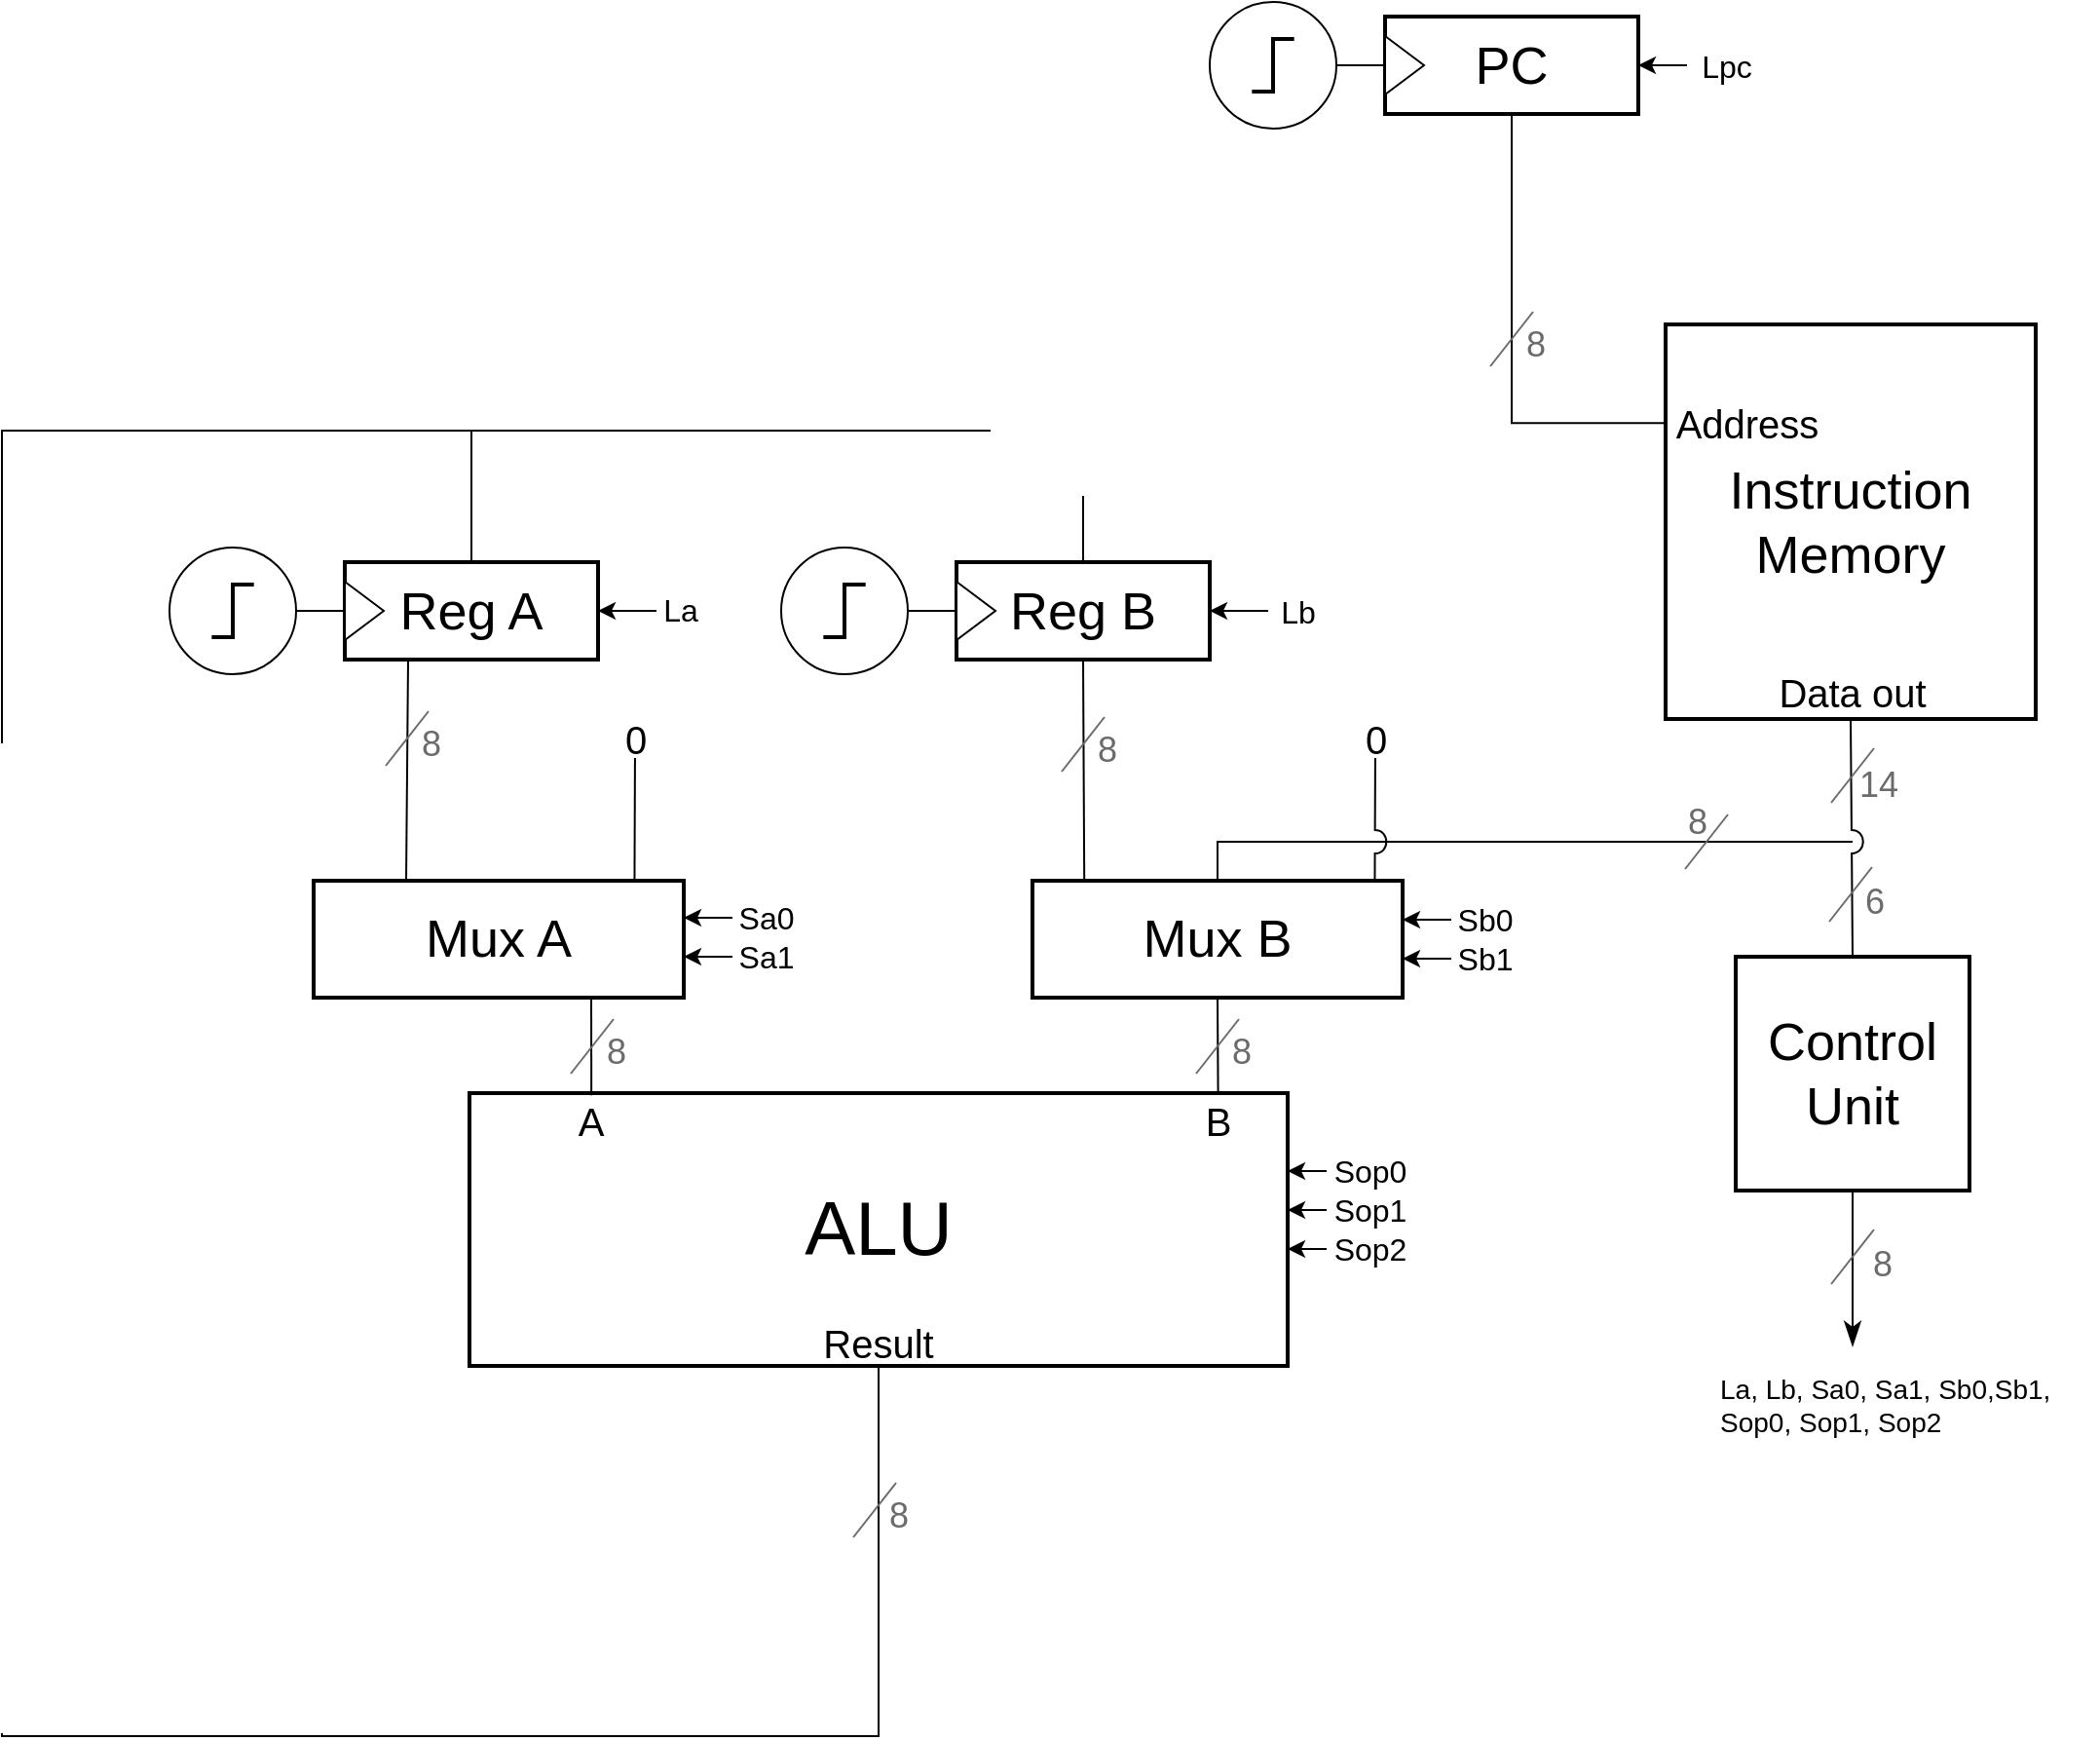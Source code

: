 <mxfile version="12.9.3" type="device" pages="3"><diagram id="STwUrMV1xJDUtkKFvFeN" name="Diagram"><mxGraphModel dx="1810" dy="1743" grid="1" gridSize="10" guides="1" tooltips="1" connect="1" arrows="1" fold="1" page="0" pageScale="1" pageWidth="827" pageHeight="1169" math="0" shadow="0"><root><mxCell id="0"/><mxCell id="1" parent="0"/><mxCell id="tJ183XutLuIyOw40QWk0-61" style="edgeStyle=none;rounded=0;jumpStyle=arc;jumpSize=12;orthogonalLoop=1;jettySize=auto;html=1;exitX=0.25;exitY=1;exitDx=0;exitDy=0;entryX=0.25;entryY=0;entryDx=0;entryDy=0;endArrow=none;endFill=0;endSize=6;strokeWidth=1;" parent="1" source="tJ183XutLuIyOw40QWk0-5" target="tJ183XutLuIyOw40QWk0-10" edge="1"><mxGeometry relative="1" as="geometry"/></mxCell><mxCell id="tJ183XutLuIyOw40QWk0-5" value="&lt;font style=&quot;font-size: 27px&quot;&gt;Reg A&lt;/font&gt;" style="html=1;whiteSpace=wrap;container=1;recursiveResize=0;collapsible=0;strokeWidth=2;aspect=fixed;" parent="1" vertex="1"><mxGeometry x="696" y="237.5" width="130" height="50" as="geometry"/></mxCell><mxCell id="tJ183XutLuIyOw40QWk0-6" value="" style="triangle;html=1;whiteSpace=wrap;aspect=fixed;" parent="tJ183XutLuIyOw40QWk0-5" vertex="1"><mxGeometry y="10" width="20" height="30" as="geometry"/></mxCell><mxCell id="tJ183XutLuIyOw40QWk0-70" style="edgeStyle=none;rounded=0;jumpStyle=arc;jumpSize=12;orthogonalLoop=1;jettySize=auto;html=1;exitX=0.5;exitY=1;exitDx=0;exitDy=0;entryX=0.14;entryY=0.01;entryDx=0;entryDy=0;entryPerimeter=0;endArrow=none;endFill=0;endSize=6;strokeWidth=1;" parent="1" source="tJ183XutLuIyOw40QWk0-7" target="tJ183XutLuIyOw40QWk0-13" edge="1"><mxGeometry relative="1" as="geometry"/></mxCell><mxCell id="_RqkkBZb5Sl1cM7ICOoZ-2" style="edgeStyle=orthogonalEdgeStyle;rounded=0;orthogonalLoop=1;jettySize=auto;html=1;exitX=0.5;exitY=0;exitDx=0;exitDy=0;jumpStyle=arc;jumpSize=12;endArrow=none;endFill=0;" parent="1" edge="1"><mxGeometry relative="1" as="geometry"><mxPoint x="760" y="170" as="targetPoint"/><mxPoint x="1075" y="237.5" as="sourcePoint"/><Array as="points"><mxPoint x="1075" y="170"/></Array></mxGeometry></mxCell><mxCell id="tJ183XutLuIyOw40QWk0-7" value="&lt;font style=&quot;font-size: 27px&quot;&gt;Reg B&lt;br&gt;&lt;/font&gt;" style="html=1;whiteSpace=wrap;container=1;recursiveResize=0;collapsible=0;strokeWidth=2;aspect=fixed;" parent="1" vertex="1"><mxGeometry x="1010" y="237.5" width="130" height="50" as="geometry"/></mxCell><mxCell id="tJ183XutLuIyOw40QWk0-8" value="" style="triangle;html=1;whiteSpace=wrap;aspect=fixed;" parent="tJ183XutLuIyOw40QWk0-7" vertex="1"><mxGeometry y="10" width="20" height="30" as="geometry"/></mxCell><mxCell id="tJ183XutLuIyOw40QWk0-10" value="&lt;font style=&quot;font-size: 27px&quot;&gt;Mux A&lt;/font&gt;" style="html=1;whiteSpace=wrap;container=1;recursiveResize=0;collapsible=0;strokeWidth=2;" parent="1" vertex="1"><mxGeometry x="680" y="401" width="190" height="60" as="geometry"/></mxCell><mxCell id="tJ183XutLuIyOw40QWk0-79" style="edgeStyle=none;rounded=0;jumpStyle=arc;jumpSize=12;orthogonalLoop=1;jettySize=auto;html=1;exitX=0.5;exitY=1;exitDx=0;exitDy=0;entryX=0.915;entryY=0.012;entryDx=0;entryDy=0;entryPerimeter=0;endArrow=none;endFill=0;endSize=6;strokeWidth=1;fontSize=10;" parent="1" source="tJ183XutLuIyOw40QWk0-13" target="tJ183XutLuIyOw40QWk0-73" edge="1"><mxGeometry relative="1" as="geometry"/></mxCell><mxCell id="_RqkkBZb5Sl1cM7ICOoZ-8" style="edgeStyle=orthogonalEdgeStyle;rounded=0;jumpStyle=arc;jumpSize=12;orthogonalLoop=1;jettySize=auto;html=1;exitX=0.5;exitY=0;exitDx=0;exitDy=0;endArrow=none;endFill=0;" parent="1" source="tJ183XutLuIyOw40QWk0-13" edge="1"><mxGeometry relative="1" as="geometry"><mxPoint x="1470" y="381" as="targetPoint"/><Array as="points"><mxPoint x="1144" y="381"/><mxPoint x="1470" y="381"/></Array></mxGeometry></mxCell><mxCell id="tJ183XutLuIyOw40QWk0-13" value="&lt;font style=&quot;font-size: 27px&quot;&gt;Mux B&lt;br&gt;&lt;/font&gt;" style="html=1;whiteSpace=wrap;container=1;recursiveResize=0;collapsible=0;strokeWidth=2;" parent="1" vertex="1"><mxGeometry x="1049" y="401" width="190" height="60" as="geometry"/></mxCell><mxCell id="tJ183XutLuIyOw40QWk0-19" value="" style="group" parent="1" vertex="1" connectable="0"><mxGeometry x="606" y="230" width="65" height="65" as="geometry"/></mxCell><mxCell id="tJ183XutLuIyOw40QWk0-18" value="" style="verticalLabelPosition=middle;shadow=0;dashed=0;align=center;html=1;verticalAlign=middle;strokeWidth=1;shape=ellipse;fontSize=50;fontStyle=1;perimeter=ellipsePerimeter;" parent="tJ183XutLuIyOw40QWk0-19" vertex="1"><mxGeometry width="65" height="65" as="geometry"/></mxCell><mxCell id="tJ183XutLuIyOw40QWk0-16" value="" style="pointerEvents=1;verticalLabelPosition=bottom;shadow=0;dashed=0;align=center;html=1;verticalAlign=top;shape=mxgraph.electrical.waveforms.step_1;strokeWidth=2;" parent="tJ183XutLuIyOw40QWk0-19" vertex="1"><mxGeometry x="21.667" y="18.958" width="21.667" height="27.083" as="geometry"/></mxCell><mxCell id="tJ183XutLuIyOw40QWk0-23" style="rounded=0;jumpStyle=arc;jumpSize=16;orthogonalLoop=1;jettySize=auto;html=1;exitX=1;exitY=0.5;exitDx=0;exitDy=0;entryX=0;entryY=0.5;entryDx=0;entryDy=0;strokeColor=#000000;endFill=0;anchorPointDirection=0;strokeWidth=1;snapToPoint=0;elbow=vertical;endArrow=none;startArrow=none;startFill=0;" parent="1" source="tJ183XutLuIyOw40QWk0-18" target="tJ183XutLuIyOw40QWk0-6" edge="1"><mxGeometry relative="1" as="geometry"/></mxCell><mxCell id="tJ183XutLuIyOw40QWk0-65" value="" style="edgeStyle=none;rounded=0;jumpStyle=arc;jumpSize=12;orthogonalLoop=1;jettySize=auto;html=1;endArrow=none;endFill=0;endSize=6;strokeWidth=1;entryX=0.867;entryY=0.008;entryDx=0;entryDy=0;entryPerimeter=0;" parent="1" source="tJ183XutLuIyOw40QWk0-26" target="tJ183XutLuIyOw40QWk0-10" edge="1"><mxGeometry relative="1" as="geometry"><mxPoint x="845" y="410" as="targetPoint"/></mxGeometry></mxCell><mxCell id="tJ183XutLuIyOw40QWk0-26" value="&lt;font style=&quot;font-size: 20px&quot;&gt;&lt;span&gt;0&lt;br&gt;&lt;/span&gt;&lt;/font&gt;" style="text;html=1;align=center;verticalAlign=middle;resizable=0;points=[];autosize=1;" parent="1" vertex="1"><mxGeometry x="830" y="318" width="30" height="20" as="geometry"/></mxCell><mxCell id="tJ183XutLuIyOw40QWk0-43" value="" style="edgeStyle=none;rounded=0;jumpStyle=arc;jumpSize=16;orthogonalLoop=1;jettySize=auto;html=1;startArrow=none;startFill=0;endArrow=classic;endFill=1;strokeColor=#000000;strokeWidth=1;" parent="1" source="tJ183XutLuIyOw40QWk0-33" target="tJ183XutLuIyOw40QWk0-5" edge="1"><mxGeometry relative="1" as="geometry"/></mxCell><mxCell id="tJ183XutLuIyOw40QWk0-33" value="&lt;font size=&quot;1&quot;&gt;&lt;span style=&quot;font-size: 16px&quot;&gt;La&lt;/span&gt;&lt;/font&gt;" style="text;html=1;align=center;verticalAlign=middle;resizable=0;points=[];autosize=1;spacing=0;spacingLeft=-7;spacingTop=-1;" parent="1" vertex="1"><mxGeometry x="856" y="252.5" width="30" height="20" as="geometry"/></mxCell><mxCell id="tJ183XutLuIyOw40QWk0-35" value="" style="group" parent="1" vertex="1" connectable="0"><mxGeometry x="920" y="230" width="65" height="65" as="geometry"/></mxCell><mxCell id="tJ183XutLuIyOw40QWk0-36" value="" style="verticalLabelPosition=middle;shadow=0;dashed=0;align=center;html=1;verticalAlign=middle;strokeWidth=1;shape=ellipse;fontSize=50;fontStyle=1;perimeter=ellipsePerimeter;" parent="tJ183XutLuIyOw40QWk0-35" vertex="1"><mxGeometry width="65" height="65" as="geometry"/></mxCell><mxCell id="tJ183XutLuIyOw40QWk0-37" value="" style="pointerEvents=1;verticalLabelPosition=bottom;shadow=0;dashed=0;align=center;html=1;verticalAlign=top;shape=mxgraph.electrical.waveforms.step_1;strokeWidth=2;" parent="tJ183XutLuIyOw40QWk0-35" vertex="1"><mxGeometry x="21.667" y="18.958" width="21.667" height="27.083" as="geometry"/></mxCell><mxCell id="tJ183XutLuIyOw40QWk0-38" style="rounded=0;jumpStyle=arc;jumpSize=16;orthogonalLoop=1;jettySize=auto;html=1;exitX=1;exitY=0.5;exitDx=0;exitDy=0;strokeColor=#000000;endFill=0;anchorPointDirection=0;strokeWidth=1;snapToPoint=0;elbow=vertical;endArrow=none;startArrow=none;startFill=0;entryX=0;entryY=0.5;entryDx=0;entryDy=0;" parent="1" source="tJ183XutLuIyOw40QWk0-36" target="tJ183XutLuIyOw40QWk0-8" edge="1"><mxGeometry relative="1" as="geometry"><mxPoint x="1010" y="260.5" as="targetPoint"/></mxGeometry></mxCell><mxCell id="tJ183XutLuIyOw40QWk0-44" value="" style="edgeStyle=none;rounded=0;jumpStyle=arc;jumpSize=16;orthogonalLoop=1;jettySize=auto;html=1;startArrow=none;startFill=0;endArrow=classic;endFill=1;strokeColor=#000000;strokeWidth=1;" parent="1" source="tJ183XutLuIyOw40QWk0-45" edge="1"><mxGeometry relative="1" as="geometry"><mxPoint x="1140" y="262.5" as="targetPoint"/></mxGeometry></mxCell><mxCell id="tJ183XutLuIyOw40QWk0-45" value="&lt;font size=&quot;1&quot;&gt;&lt;span style=&quot;font-size: 16px&quot;&gt;Lb&lt;/span&gt;&lt;/font&gt;" style="text;html=1;align=center;verticalAlign=middle;resizable=0;points=[];autosize=1;" parent="1" vertex="1"><mxGeometry x="1170" y="252.5" width="30" height="20" as="geometry"/></mxCell><mxCell id="tJ183XutLuIyOw40QWk0-53" value="" style="verticalLabelPosition=bottom;shadow=0;dashed=0;align=center;html=1;verticalAlign=top;shape=mxgraph.electrical.transmission.bus_width;pointerEvents=1;strokeColor=#6B6B6B;strokeWidth=1;connectable=0;allowArrows=1;movableLabel=1;" parent="1" vertex="1"><mxGeometry x="717" y="314" width="22" height="28" as="geometry"><mxPoint x="21" y="-32" as="offset"/></mxGeometry></mxCell><mxCell id="tJ183XutLuIyOw40QWk0-55" value="&lt;font style=&quot;font-size: 18px&quot; color=&quot;#6b6b6b&quot;&gt;8&lt;/font&gt;" style="text;html=1;resizable=0;autosize=1;align=center;verticalAlign=middle;points=[];fillColor=none;strokeColor=none;rounded=0;" parent="1" vertex="1"><mxGeometry x="725" y="321" width="30" height="20" as="geometry"/></mxCell><mxCell id="tJ183XutLuIyOw40QWk0-66" value="" style="edgeStyle=none;rounded=0;jumpStyle=arc;jumpSize=16;orthogonalLoop=1;jettySize=auto;html=1;startArrow=none;startFill=0;endArrow=classic;endFill=1;strokeColor=#000000;strokeWidth=1;" parent="1" source="tJ183XutLuIyOw40QWk0-67" edge="1"><mxGeometry relative="1" as="geometry"><mxPoint x="870" y="420" as="targetPoint"/></mxGeometry></mxCell><mxCell id="tJ183XutLuIyOw40QWk0-67" value="&lt;font size=&quot;1&quot;&gt;&lt;span style=&quot;font-size: 16px&quot;&gt;Sa0&lt;br&gt;&lt;/span&gt;&lt;/font&gt;" style="text;html=1;align=center;verticalAlign=middle;resizable=0;points=[];autosize=1;spacing=0;spacingLeft=-7;spacingTop=-1;" parent="1" vertex="1"><mxGeometry x="895" y="410" width="40" height="20" as="geometry"/></mxCell><mxCell id="tJ183XutLuIyOw40QWk0-68" value="" style="edgeStyle=none;rounded=0;jumpStyle=arc;jumpSize=16;orthogonalLoop=1;jettySize=auto;html=1;startArrow=none;startFill=0;endArrow=classic;endFill=1;strokeColor=#000000;strokeWidth=1;" parent="1" source="tJ183XutLuIyOw40QWk0-69" edge="1"><mxGeometry relative="1" as="geometry"><mxPoint x="870" y="440" as="targetPoint"/></mxGeometry></mxCell><mxCell id="tJ183XutLuIyOw40QWk0-69" value="&lt;font size=&quot;1&quot;&gt;&lt;span style=&quot;font-size: 16px&quot;&gt;Sa1&lt;br&gt;&lt;/span&gt;&lt;/font&gt;" style="text;html=1;align=center;verticalAlign=middle;resizable=0;points=[];autosize=1;spacing=0;spacingLeft=-7;spacingTop=-1;" parent="1" vertex="1"><mxGeometry x="895" y="430" width="40" height="20" as="geometry"/></mxCell><mxCell id="tJ183XutLuIyOw40QWk0-71" value="" style="verticalLabelPosition=bottom;shadow=0;dashed=0;align=center;html=1;verticalAlign=top;shape=mxgraph.electrical.transmission.bus_width;pointerEvents=1;strokeColor=#6B6B6B;strokeWidth=1;connectable=0;allowArrows=1;movableLabel=1;" parent="1" vertex="1"><mxGeometry x="1064" y="317" width="22" height="28" as="geometry"><mxPoint x="21" y="-32" as="offset"/></mxGeometry></mxCell><mxCell id="tJ183XutLuIyOw40QWk0-72" value="&lt;font style=&quot;font-size: 18px&quot; color=&quot;#6b6b6b&quot;&gt;8&lt;/font&gt;" style="text;html=1;resizable=0;autosize=1;align=center;verticalAlign=middle;points=[];fillColor=none;strokeColor=none;rounded=0;" parent="1" vertex="1"><mxGeometry x="1072" y="324" width="30" height="20" as="geometry"/></mxCell><mxCell id="tJ183XutLuIyOw40QWk0-118" style="edgeStyle=orthogonalEdgeStyle;rounded=0;jumpStyle=arc;jumpSize=12;orthogonalLoop=1;jettySize=auto;html=1;exitX=0.5;exitY=1;exitDx=0;exitDy=0;endArrow=none;endFill=0;endSize=12;strokeColor=#000000;strokeWidth=1;fontSize=10;entryX=0.5;entryY=0;entryDx=0;entryDy=0;" parent="1" source="tJ183XutLuIyOw40QWk0-73" target="tJ183XutLuIyOw40QWk0-5" edge="1"><mxGeometry relative="1" as="geometry"><mxPoint x="760" y="200" as="targetPoint"/><Array as="points"><mxPoint x="970" y="840"/><mxPoint x="520" y="840"/><mxPoint x="520" y="170"/><mxPoint x="761" y="170"/></Array></mxGeometry></mxCell><mxCell id="tJ183XutLuIyOw40QWk0-73" value="&lt;font style=&quot;font-size: 39px&quot;&gt;ALU&lt;br&gt;&lt;/font&gt;" style="html=1;whiteSpace=wrap;container=1;recursiveResize=0;collapsible=0;strokeWidth=2;" parent="1" vertex="1"><mxGeometry x="760" y="510" width="420" height="140" as="geometry"/></mxCell><mxCell id="tJ183XutLuIyOw40QWk0-74" value="&lt;font style=&quot;font-size: 20px&quot;&gt;A&lt;/font&gt;" style="text;html=1;align=center;verticalAlign=middle;resizable=0;points=[];autosize=1;fontSize=11;" parent="tJ183XutLuIyOw40QWk0-73" vertex="1"><mxGeometry x="47" y="4" width="30" height="20" as="geometry"/></mxCell><mxCell id="tJ183XutLuIyOw40QWk0-80" value="&lt;font style=&quot;font-size: 20px&quot;&gt;B&lt;/font&gt;" style="text;html=1;align=center;verticalAlign=middle;resizable=0;points=[];autosize=1;fontSize=11;" parent="tJ183XutLuIyOw40QWk0-73" vertex="1"><mxGeometry x="369" y="4" width="30" height="20" as="geometry"/></mxCell><mxCell id="_RqkkBZb5Sl1cM7ICOoZ-106" value="&lt;span style=&quot;font-size: 20px&quot;&gt;Result&lt;/span&gt;" style="text;html=1;strokeColor=none;fillColor=none;align=center;verticalAlign=middle;whiteSpace=wrap;rounded=0;" parent="tJ183XutLuIyOw40QWk0-73" vertex="1"><mxGeometry x="160" y="118" width="100" height="20" as="geometry"/></mxCell><mxCell id="tJ183XutLuIyOw40QWk0-78" value="" style="endArrow=none;html=1;strokeWidth=1;fontSize=11;exitX=0.75;exitY=1;exitDx=0;exitDy=0;entryX=0.149;entryY=0.008;entryDx=0;entryDy=0;entryPerimeter=0;jumpStyle=arc;jumpSize=12;" parent="1" source="tJ183XutLuIyOw40QWk0-10" target="tJ183XutLuIyOw40QWk0-73" edge="1"><mxGeometry width="100" relative="1" as="geometry"><mxPoint x="930" y="590" as="sourcePoint"/><mxPoint x="800" y="500" as="targetPoint"/></mxGeometry></mxCell><mxCell id="tJ183XutLuIyOw40QWk0-81" value="" style="edgeStyle=none;rounded=0;jumpStyle=arc;jumpSize=16;orthogonalLoop=1;jettySize=auto;html=1;startArrow=none;startFill=0;endArrow=classic;endFill=1;strokeColor=#000000;strokeWidth=1;" parent="1" source="tJ183XutLuIyOw40QWk0-82" edge="1"><mxGeometry relative="1" as="geometry"><mxPoint x="1239" y="421" as="targetPoint"/></mxGeometry></mxCell><mxCell id="tJ183XutLuIyOw40QWk0-82" value="&lt;font size=&quot;1&quot;&gt;&lt;span style=&quot;font-size: 16px&quot;&gt;Sb0&lt;br&gt;&lt;/span&gt;&lt;/font&gt;" style="text;html=1;align=center;verticalAlign=middle;resizable=0;points=[];autosize=1;spacing=0;spacingLeft=-7;spacingTop=-1;" parent="1" vertex="1"><mxGeometry x="1264" y="411" width="40" height="20" as="geometry"/></mxCell><mxCell id="tJ183XutLuIyOw40QWk0-83" value="" style="edgeStyle=none;rounded=0;jumpStyle=arc;jumpSize=16;orthogonalLoop=1;jettySize=auto;html=1;startArrow=none;startFill=0;endArrow=classic;endFill=1;strokeColor=#000000;strokeWidth=1;" parent="1" source="tJ183XutLuIyOw40QWk0-84" edge="1"><mxGeometry relative="1" as="geometry"><mxPoint x="1239" y="441" as="targetPoint"/></mxGeometry></mxCell><mxCell id="tJ183XutLuIyOw40QWk0-84" value="&lt;font size=&quot;1&quot;&gt;&lt;span style=&quot;font-size: 16px&quot;&gt;Sb1&lt;br&gt;&lt;/span&gt;&lt;/font&gt;" style="text;html=1;align=center;verticalAlign=middle;resizable=0;points=[];autosize=1;spacing=0;spacingLeft=-7;spacingTop=-1;" parent="1" vertex="1"><mxGeometry x="1264" y="431" width="40" height="20" as="geometry"/></mxCell><mxCell id="tJ183XutLuIyOw40QWk0-85" value="" style="verticalLabelPosition=bottom;shadow=0;dashed=0;align=center;html=1;verticalAlign=top;shape=mxgraph.electrical.transmission.bus_width;pointerEvents=1;strokeColor=#6B6B6B;strokeWidth=1;connectable=0;allowArrows=1;movableLabel=1;" parent="1" vertex="1"><mxGeometry x="1133" y="472" width="22" height="28" as="geometry"><mxPoint x="21" y="-32" as="offset"/></mxGeometry></mxCell><mxCell id="tJ183XutLuIyOw40QWk0-86" value="&lt;font style=&quot;font-size: 18px&quot; color=&quot;#6b6b6b&quot;&gt;8&lt;/font&gt;" style="text;html=1;resizable=0;autosize=1;align=center;verticalAlign=middle;points=[];fillColor=none;strokeColor=none;rounded=0;" parent="1" vertex="1"><mxGeometry x="1141" y="479" width="30" height="20" as="geometry"/></mxCell><mxCell id="tJ183XutLuIyOw40QWk0-87" value="" style="verticalLabelPosition=bottom;shadow=0;dashed=0;align=center;html=1;verticalAlign=top;shape=mxgraph.electrical.transmission.bus_width;pointerEvents=1;strokeColor=#6B6B6B;strokeWidth=1;connectable=0;allowArrows=1;movableLabel=1;" parent="1" vertex="1"><mxGeometry x="812" y="472" width="22" height="28" as="geometry"><mxPoint x="21" y="-32" as="offset"/></mxGeometry></mxCell><mxCell id="tJ183XutLuIyOw40QWk0-88" value="&lt;font style=&quot;font-size: 18px&quot; color=&quot;#6b6b6b&quot;&gt;8&lt;/font&gt;" style="text;html=1;resizable=0;autosize=1;align=center;verticalAlign=middle;points=[];fillColor=none;strokeColor=none;rounded=0;" parent="1" vertex="1"><mxGeometry x="820" y="479" width="30" height="20" as="geometry"/></mxCell><mxCell id="tJ183XutLuIyOw40QWk0-89" value="" style="edgeStyle=none;rounded=0;jumpStyle=arc;jumpSize=16;orthogonalLoop=1;jettySize=auto;html=1;startArrow=none;startFill=0;endArrow=classic;endFill=1;strokeColor=#000000;strokeWidth=1;" parent="1" source="tJ183XutLuIyOw40QWk0-90" edge="1"><mxGeometry relative="1" as="geometry"><mxPoint x="1180.0" y="550" as="targetPoint"/></mxGeometry></mxCell><mxCell id="tJ183XutLuIyOw40QWk0-90" value="&lt;font size=&quot;1&quot;&gt;&lt;span style=&quot;font-size: 16px&quot;&gt;Sop0&lt;/span&gt;&lt;/font&gt;" style="text;html=1;align=center;verticalAlign=middle;resizable=0;points=[];autosize=1;spacing=0;spacingLeft=-7;spacingTop=-1;" parent="1" vertex="1"><mxGeometry x="1200" y="540" width="50" height="20" as="geometry"/></mxCell><mxCell id="tJ183XutLuIyOw40QWk0-91" value="" style="edgeStyle=none;rounded=0;jumpStyle=arc;jumpSize=16;orthogonalLoop=1;jettySize=auto;html=1;startArrow=none;startFill=0;endArrow=classic;endFill=1;strokeColor=#000000;strokeWidth=1;" parent="1" source="tJ183XutLuIyOw40QWk0-92" edge="1"><mxGeometry relative="1" as="geometry"><mxPoint x="1180.0" y="570" as="targetPoint"/></mxGeometry></mxCell><mxCell id="tJ183XutLuIyOw40QWk0-92" value="&lt;font size=&quot;1&quot;&gt;&lt;span style=&quot;font-size: 16px&quot;&gt;Sop1&lt;/span&gt;&lt;/font&gt;" style="text;html=1;align=center;verticalAlign=middle;resizable=0;points=[];autosize=1;spacing=0;spacingLeft=-7;spacingTop=-1;" parent="1" vertex="1"><mxGeometry x="1200" y="560" width="50" height="20" as="geometry"/></mxCell><mxCell id="tJ183XutLuIyOw40QWk0-93" value="" style="edgeStyle=none;rounded=0;jumpStyle=arc;jumpSize=16;orthogonalLoop=1;jettySize=auto;html=1;startArrow=none;startFill=0;endArrow=classic;endFill=1;strokeColor=#000000;strokeWidth=1;" parent="1" source="tJ183XutLuIyOw40QWk0-94" edge="1"><mxGeometry relative="1" as="geometry"><mxPoint x="1180.0" y="590" as="targetPoint"/></mxGeometry></mxCell><mxCell id="tJ183XutLuIyOw40QWk0-94" value="&lt;font size=&quot;1&quot;&gt;&lt;span style=&quot;font-size: 16px&quot;&gt;Sop2&lt;/span&gt;&lt;/font&gt;" style="text;html=1;align=center;verticalAlign=middle;resizable=0;points=[];autosize=1;spacing=0;spacingLeft=-7;spacingTop=-1;" parent="1" vertex="1"><mxGeometry x="1200" y="580" width="50" height="20" as="geometry"/></mxCell><mxCell id="tJ183XutLuIyOw40QWk0-109" value="&lt;font style=&quot;font-size: 27px&quot;&gt;Control Unit&lt;br&gt;&lt;/font&gt;" style="html=1;whiteSpace=wrap;container=1;recursiveResize=0;collapsible=0;strokeWidth=2;" parent="1" vertex="1"><mxGeometry x="1410" y="440" width="120" height="120" as="geometry"/></mxCell><mxCell id="tJ183XutLuIyOw40QWk0-113" value="" style="endArrow=classicThin;html=1;strokeWidth=1;endSize=10;fontSize=10;exitX=0.5;exitY=1;exitDx=0;exitDy=0;" parent="1" source="tJ183XutLuIyOw40QWk0-109" edge="1"><mxGeometry width="100" relative="1" as="geometry"><mxPoint x="1400" y="600" as="sourcePoint"/><mxPoint x="1470" y="640" as="targetPoint"/></mxGeometry></mxCell><mxCell id="tJ183XutLuIyOw40QWk0-115" value="&lt;font style=&quot;font-size: 14px&quot;&gt;La, Lb, Sa0, Sa1, Sb0,Sb1, Sop0, Sop1, Sop2&lt;br&gt;&lt;br&gt;&lt;/font&gt;" style="text;html=1;strokeColor=none;fillColor=none;align=left;verticalAlign=middle;whiteSpace=wrap;rounded=0;fontSize=10;" parent="1" vertex="1"><mxGeometry x="1400" y="627" width="196" height="103" as="geometry"/></mxCell><mxCell id="tJ183XutLuIyOw40QWk0-116" value="" style="verticalLabelPosition=bottom;shadow=0;dashed=0;align=center;html=1;verticalAlign=top;shape=mxgraph.electrical.transmission.bus_width;pointerEvents=1;strokeColor=#6B6B6B;strokeWidth=1;connectable=0;allowArrows=1;movableLabel=1;" parent="1" vertex="1"><mxGeometry x="1459" y="580" width="22" height="28" as="geometry"><mxPoint x="21" y="-32" as="offset"/></mxGeometry></mxCell><mxCell id="tJ183XutLuIyOw40QWk0-117" value="&lt;font style=&quot;font-size: 18px&quot; color=&quot;#6b6b6b&quot;&gt;8&lt;/font&gt;" style="text;html=1;resizable=0;autosize=1;align=center;verticalAlign=middle;points=[];fillColor=none;strokeColor=none;rounded=0;" parent="1" vertex="1"><mxGeometry x="1470" y="588" width="30" height="20" as="geometry"/></mxCell><mxCell id="tJ183XutLuIyOw40QWk0-119" value="" style="verticalLabelPosition=bottom;shadow=0;dashed=0;align=center;html=1;verticalAlign=top;shape=mxgraph.electrical.transmission.bus_width;pointerEvents=1;strokeColor=#6B6B6B;strokeWidth=1;connectable=0;allowArrows=1;movableLabel=1;" parent="1" vertex="1"><mxGeometry x="957" y="710" width="22" height="28" as="geometry"><mxPoint x="21" y="-32" as="offset"/></mxGeometry></mxCell><mxCell id="tJ183XutLuIyOw40QWk0-120" value="&lt;font style=&quot;font-size: 18px&quot; color=&quot;#6b6b6b&quot;&gt;8&lt;/font&gt;" style="text;html=1;resizable=0;autosize=1;align=center;verticalAlign=middle;points=[];fillColor=none;strokeColor=none;rounded=0;" parent="1" vertex="1"><mxGeometry x="965" y="717" width="30" height="20" as="geometry"/></mxCell><mxCell id="_RqkkBZb5Sl1cM7ICOoZ-3" value="" style="edgeStyle=none;rounded=0;jumpStyle=arc;jumpSize=12;orthogonalLoop=1;jettySize=auto;html=1;endArrow=none;endFill=0;endSize=6;strokeWidth=1;entryX=0.867;entryY=0.008;entryDx=0;entryDy=0;entryPerimeter=0;" parent="1" source="_RqkkBZb5Sl1cM7ICOoZ-4" edge="1"><mxGeometry relative="1" as="geometry"><mxPoint x="1224.73" y="401.48" as="targetPoint"/></mxGeometry></mxCell><mxCell id="_RqkkBZb5Sl1cM7ICOoZ-4" value="&lt;font style=&quot;font-size: 20px&quot;&gt;&lt;span&gt;0&lt;br&gt;&lt;/span&gt;&lt;/font&gt;" style="text;html=1;align=center;verticalAlign=middle;resizable=0;points=[];autosize=1;" parent="1" vertex="1"><mxGeometry x="1210" y="318" width="30" height="20" as="geometry"/></mxCell><mxCell id="_RqkkBZb5Sl1cM7ICOoZ-6" style="edgeStyle=orthogonalEdgeStyle;rounded=0;jumpStyle=arc;jumpSize=12;orthogonalLoop=1;jettySize=auto;html=1;exitX=0.5;exitY=1;exitDx=0;exitDy=0;entryX=0.5;entryY=0;entryDx=0;entryDy=0;endArrow=none;endFill=0;" parent="1" source="_RqkkBZb5Sl1cM7ICOoZ-5" target="tJ183XutLuIyOw40QWk0-109" edge="1"><mxGeometry relative="1" as="geometry"/></mxCell><mxCell id="_RqkkBZb5Sl1cM7ICOoZ-5" value="&lt;font style=&quot;font-size: 27px&quot;&gt;Instruction Memory&lt;br&gt;&lt;/font&gt;" style="html=1;whiteSpace=wrap;container=1;recursiveResize=0;collapsible=0;strokeWidth=2;" parent="1" vertex="1"><mxGeometry x="1374" y="115.5" width="190" height="202.5" as="geometry"/></mxCell><mxCell id="_RqkkBZb5Sl1cM7ICOoZ-15" value="&lt;font style=&quot;font-size: 20px&quot;&gt;Data out&lt;/font&gt;" style="text;html=1;strokeColor=none;fillColor=none;align=center;verticalAlign=middle;whiteSpace=wrap;rounded=0;" parent="_RqkkBZb5Sl1cM7ICOoZ-5" vertex="1"><mxGeometry x="46" y="178.5" width="100" height="20" as="geometry"/></mxCell><mxCell id="_RqkkBZb5Sl1cM7ICOoZ-25" value="&lt;span style=&quot;font-size: 20px&quot;&gt;Address&lt;/span&gt;" style="text;html=1;strokeColor=none;fillColor=none;align=center;verticalAlign=middle;whiteSpace=wrap;rounded=0;" parent="_RqkkBZb5Sl1cM7ICOoZ-5" vertex="1"><mxGeometry x="-8" y="40.5" width="100" height="20" as="geometry"/></mxCell><mxCell id="_RqkkBZb5Sl1cM7ICOoZ-9" value="" style="verticalLabelPosition=bottom;shadow=0;dashed=0;align=center;html=1;verticalAlign=top;shape=mxgraph.electrical.transmission.bus_width;pointerEvents=1;strokeColor=#6B6B6B;strokeWidth=1;connectable=0;allowArrows=1;movableLabel=1;" parent="1" vertex="1"><mxGeometry x="1384" y="367" width="22" height="28" as="geometry"><mxPoint x="21" y="-32" as="offset"/></mxGeometry></mxCell><mxCell id="_RqkkBZb5Sl1cM7ICOoZ-10" value="&lt;font style=&quot;font-size: 18px&quot; color=&quot;#6b6b6b&quot;&gt;8&lt;/font&gt;" style="text;html=1;resizable=0;autosize=1;align=center;verticalAlign=middle;points=[];fillColor=none;strokeColor=none;rounded=0;" parent="1" vertex="1"><mxGeometry x="1375" y="361" width="30" height="20" as="geometry"/></mxCell><mxCell id="_RqkkBZb5Sl1cM7ICOoZ-11" value="" style="verticalLabelPosition=bottom;shadow=0;dashed=0;align=center;html=1;verticalAlign=top;shape=mxgraph.electrical.transmission.bus_width;pointerEvents=1;strokeColor=#6B6B6B;strokeWidth=1;connectable=0;allowArrows=1;movableLabel=1;" parent="1" vertex="1"><mxGeometry x="1459" y="333" width="22" height="28" as="geometry"><mxPoint x="21" y="-32" as="offset"/></mxGeometry></mxCell><mxCell id="_RqkkBZb5Sl1cM7ICOoZ-12" value="&lt;font style=&quot;font-size: 18px&quot; color=&quot;#6b6b6b&quot;&gt;14&lt;/font&gt;" style="text;html=1;resizable=0;autosize=1;align=center;verticalAlign=middle;points=[];fillColor=none;strokeColor=none;rounded=0;" parent="1" vertex="1"><mxGeometry x="1463" y="342" width="40" height="20" as="geometry"/></mxCell><mxCell id="_RqkkBZb5Sl1cM7ICOoZ-13" value="" style="verticalLabelPosition=bottom;shadow=0;dashed=0;align=center;html=1;verticalAlign=top;shape=mxgraph.electrical.transmission.bus_width;pointerEvents=1;strokeColor=#6B6B6B;strokeWidth=1;connectable=0;allowArrows=1;movableLabel=1;" parent="1" vertex="1"><mxGeometry x="1458" y="394" width="22" height="28" as="geometry"><mxPoint x="21" y="-32" as="offset"/></mxGeometry></mxCell><mxCell id="_RqkkBZb5Sl1cM7ICOoZ-14" value="&lt;font style=&quot;font-size: 18px&quot; color=&quot;#6b6b6b&quot;&gt;6&lt;/font&gt;" style="text;html=1;resizable=0;autosize=1;align=center;verticalAlign=middle;points=[];fillColor=none;strokeColor=none;rounded=0;" parent="1" vertex="1"><mxGeometry x="1466" y="402" width="30" height="20" as="geometry"/></mxCell><mxCell id="_RqkkBZb5Sl1cM7ICOoZ-24" style="edgeStyle=orthogonalEdgeStyle;rounded=0;jumpStyle=arc;jumpSize=12;orthogonalLoop=1;jettySize=auto;html=1;exitX=0.5;exitY=1;exitDx=0;exitDy=0;entryX=0;entryY=0.25;entryDx=0;entryDy=0;endArrow=none;endFill=0;" parent="1" source="_RqkkBZb5Sl1cM7ICOoZ-16" target="_RqkkBZb5Sl1cM7ICOoZ-5" edge="1"><mxGeometry relative="1" as="geometry"/></mxCell><mxCell id="_RqkkBZb5Sl1cM7ICOoZ-16" value="&lt;font style=&quot;font-size: 27px&quot;&gt;PC&lt;br&gt;&lt;/font&gt;" style="html=1;whiteSpace=wrap;container=1;recursiveResize=0;collapsible=0;strokeWidth=2;aspect=fixed;" parent="1" vertex="1"><mxGeometry x="1230" y="-42.5" width="130" height="50" as="geometry"/></mxCell><mxCell id="_RqkkBZb5Sl1cM7ICOoZ-17" value="" style="triangle;html=1;whiteSpace=wrap;aspect=fixed;" parent="_RqkkBZb5Sl1cM7ICOoZ-16" vertex="1"><mxGeometry y="10" width="20" height="30" as="geometry"/></mxCell><mxCell id="_RqkkBZb5Sl1cM7ICOoZ-18" value="" style="group" parent="1" vertex="1" connectable="0"><mxGeometry x="1140" y="-50" width="65" height="65" as="geometry"/></mxCell><mxCell id="_RqkkBZb5Sl1cM7ICOoZ-19" value="" style="verticalLabelPosition=middle;shadow=0;dashed=0;align=center;html=1;verticalAlign=middle;strokeWidth=1;shape=ellipse;fontSize=50;fontStyle=1;perimeter=ellipsePerimeter;" parent="_RqkkBZb5Sl1cM7ICOoZ-18" vertex="1"><mxGeometry width="65" height="65" as="geometry"/></mxCell><mxCell id="_RqkkBZb5Sl1cM7ICOoZ-20" value="" style="pointerEvents=1;verticalLabelPosition=bottom;shadow=0;dashed=0;align=center;html=1;verticalAlign=top;shape=mxgraph.electrical.waveforms.step_1;strokeWidth=2;" parent="_RqkkBZb5Sl1cM7ICOoZ-18" vertex="1"><mxGeometry x="21.667" y="18.958" width="21.667" height="27.083" as="geometry"/></mxCell><mxCell id="_RqkkBZb5Sl1cM7ICOoZ-21" style="rounded=0;jumpStyle=arc;jumpSize=16;orthogonalLoop=1;jettySize=auto;html=1;exitX=1;exitY=0.5;exitDx=0;exitDy=0;strokeColor=#000000;endFill=0;anchorPointDirection=0;strokeWidth=1;snapToPoint=0;elbow=vertical;endArrow=none;startArrow=none;startFill=0;entryX=0;entryY=0.5;entryDx=0;entryDy=0;" parent="1" source="_RqkkBZb5Sl1cM7ICOoZ-19" target="_RqkkBZb5Sl1cM7ICOoZ-17" edge="1"><mxGeometry relative="1" as="geometry"><mxPoint x="1230" y="-19.5" as="targetPoint"/></mxGeometry></mxCell><mxCell id="_RqkkBZb5Sl1cM7ICOoZ-22" value="" style="edgeStyle=none;rounded=0;jumpStyle=arc;jumpSize=16;orthogonalLoop=1;jettySize=auto;html=1;startArrow=none;startFill=0;endArrow=classic;endFill=1;strokeColor=#000000;strokeWidth=1;" parent="1" source="_RqkkBZb5Sl1cM7ICOoZ-23" edge="1"><mxGeometry relative="1" as="geometry"><mxPoint x="1360" y="-17.5" as="targetPoint"/></mxGeometry></mxCell><mxCell id="_RqkkBZb5Sl1cM7ICOoZ-23" value="&lt;font size=&quot;1&quot;&gt;&lt;span style=&quot;font-size: 16px&quot;&gt;Lpc&lt;/span&gt;&lt;/font&gt;" style="text;html=1;align=center;verticalAlign=middle;resizable=0;points=[];autosize=1;" parent="1" vertex="1"><mxGeometry x="1385" y="-27.5" width="40" height="20" as="geometry"/></mxCell><mxCell id="_RqkkBZb5Sl1cM7ICOoZ-26" value="" style="verticalLabelPosition=bottom;shadow=0;dashed=0;align=center;html=1;verticalAlign=top;shape=mxgraph.electrical.transmission.bus_width;pointerEvents=1;strokeColor=#6B6B6B;strokeWidth=1;connectable=0;allowArrows=1;movableLabel=1;" parent="1" vertex="1"><mxGeometry x="1284" y="109" width="22" height="28" as="geometry"><mxPoint x="21" y="-32" as="offset"/></mxGeometry></mxCell><mxCell id="_RqkkBZb5Sl1cM7ICOoZ-27" value="&lt;font style=&quot;font-size: 18px&quot; color=&quot;#6b6b6b&quot;&gt;8&lt;/font&gt;" style="text;html=1;resizable=0;autosize=1;align=center;verticalAlign=middle;points=[];fillColor=none;strokeColor=none;rounded=0;" parent="1" vertex="1"><mxGeometry x="1292" y="116" width="30" height="20" as="geometry"/></mxCell></root></mxGraphModel></diagram><diagram id="BmtnHjpvqdBFgKG1OPVe" name="Assets"><mxGraphModel dx="1346" dy="2086" grid="1" gridSize="10" guides="1" tooltips="1" connect="1" arrows="1" fold="1" page="1" pageScale="1" pageWidth="827" pageHeight="1169" math="0" shadow="0"><root><mxCell id="H3TZ962nRrbODV4vXlA3-0"/><mxCell id="H3TZ962nRrbODV4vXlA3-1" parent="H3TZ962nRrbODV4vXlA3-0"/><mxCell id="V6fQOtEOV1mU9ZGx_9KT-0" value="" style="verticalLabelPosition=bottom;shadow=0;dashed=0;align=center;html=1;verticalAlign=top;shape=mxgraph.electrical.transmission.bus_width;pointerEvents=1;strokeColor=#6B6B6B;strokeWidth=1;connectable=0;allowArrows=1;movableLabel=1;" vertex="1" parent="H3TZ962nRrbODV4vXlA3-1"><mxGeometry x="116" y="-560" width="22" height="28" as="geometry"><mxPoint x="21" y="-32" as="offset"/></mxGeometry></mxCell><mxCell id="V6fQOtEOV1mU9ZGx_9KT-1" value="&lt;font color=&quot;#6b6b6b&quot;&gt;8&lt;/font&gt;" style="text;html=1;resizable=0;autosize=1;align=center;verticalAlign=middle;points=[];fillColor=none;strokeColor=none;rounded=0;" vertex="1" parent="H3TZ962nRrbODV4vXlA3-1"><mxGeometry x="129" y="-553" width="20" height="20" as="geometry"/></mxCell><mxCell id="V6fQOtEOV1mU9ZGx_9KT-2" value="" style="edgeStyle=none;rounded=0;jumpStyle=arc;jumpSize=16;orthogonalLoop=1;jettySize=auto;html=1;startArrow=none;startFill=0;endArrow=classic;endFill=1;strokeColor=#000000;strokeWidth=1;" edge="1" parent="H3TZ962nRrbODV4vXlA3-1" source="V6fQOtEOV1mU9ZGx_9KT-3"><mxGeometry relative="1" as="geometry"><mxPoint x="105" y="-640" as="targetPoint"/></mxGeometry></mxCell><mxCell id="V6fQOtEOV1mU9ZGx_9KT-3" value="&lt;font size=&quot;1&quot;&gt;&lt;span style=&quot;font-size: 16px&quot;&gt;La&lt;/span&gt;&lt;/font&gt;" style="text;html=1;align=center;verticalAlign=middle;resizable=0;points=[];autosize=1;spacing=0;spacingLeft=-7;spacingTop=-1;" vertex="1" parent="H3TZ962nRrbODV4vXlA3-1"><mxGeometry x="135" y="-650" width="30" height="20" as="geometry"/></mxCell><mxCell id="V6fQOtEOV1mU9ZGx_9KT-4" value="" style="triangle;html=1;whiteSpace=wrap;aspect=fixed;" vertex="1" parent="H3TZ962nRrbODV4vXlA3-1"><mxGeometry x="190" y="-782.5" width="20" height="30" as="geometry"/></mxCell><mxCell id="V6fQOtEOV1mU9ZGx_9KT-5" value="" style="group" vertex="1" connectable="0" parent="H3TZ962nRrbODV4vXlA3-1"><mxGeometry x="100" y="-800" width="65" height="65" as="geometry"/></mxCell><mxCell id="V6fQOtEOV1mU9ZGx_9KT-6" value="" style="verticalLabelPosition=middle;shadow=0;dashed=0;align=center;html=1;verticalAlign=middle;strokeWidth=1;shape=ellipse;fontSize=50;fontStyle=1;perimeter=ellipsePerimeter;" vertex="1" parent="V6fQOtEOV1mU9ZGx_9KT-5"><mxGeometry width="65" height="65" as="geometry"/></mxCell><mxCell id="V6fQOtEOV1mU9ZGx_9KT-7" value="" style="pointerEvents=1;verticalLabelPosition=bottom;shadow=0;dashed=0;align=center;html=1;verticalAlign=top;shape=mxgraph.electrical.waveforms.step_1;strokeWidth=2;" vertex="1" parent="V6fQOtEOV1mU9ZGx_9KT-5"><mxGeometry x="21.667" y="18.958" width="21.667" height="27.083" as="geometry"/></mxCell><mxCell id="V6fQOtEOV1mU9ZGx_9KT-8" style="rounded=0;jumpStyle=arc;jumpSize=16;orthogonalLoop=1;jettySize=auto;html=1;exitX=1;exitY=0.5;exitDx=0;exitDy=0;entryX=0;entryY=0.5;entryDx=0;entryDy=0;strokeColor=#000000;endFill=0;anchorPointDirection=0;strokeWidth=1;snapToPoint=0;elbow=vertical;endArrow=none;startArrow=none;startFill=0;" edge="1" parent="H3TZ962nRrbODV4vXlA3-1" source="V6fQOtEOV1mU9ZGx_9KT-6" target="V6fQOtEOV1mU9ZGx_9KT-4"><mxGeometry relative="1" as="geometry"/></mxCell></root></mxGraphModel></diagram><diagram id="FRU-3B4-OykdQ1iqZbe4" name="P3_1"><mxGraphModel dx="1884" dy="2453" grid="1" gridSize="10" guides="1" tooltips="1" connect="1" arrows="1" fold="1" page="1" pageScale="1" pageWidth="827" pageHeight="1169" math="0" shadow="0"><root><mxCell id="tpZR9QpbpT9QG_eCzDtb-0"/><mxCell id="tpZR9QpbpT9QG_eCzDtb-1" parent="tpZR9QpbpT9QG_eCzDtb-0"/><mxCell id="tpZR9QpbpT9QG_eCzDtb-2" style="edgeStyle=none;rounded=0;jumpStyle=arc;jumpSize=12;orthogonalLoop=1;jettySize=auto;html=1;exitX=0.25;exitY=1;exitDx=0;exitDy=0;entryX=0.25;entryY=0;entryDx=0;entryDy=0;endArrow=none;endFill=0;endSize=6;strokeWidth=1;" edge="1" parent="tpZR9QpbpT9QG_eCzDtb-1" source="tpZR9QpbpT9QG_eCzDtb-3" target="tpZR9QpbpT9QG_eCzDtb-10"><mxGeometry relative="1" as="geometry"/></mxCell><mxCell id="tpZR9QpbpT9QG_eCzDtb-3" value="&lt;font style=&quot;font-size: 27px&quot;&gt;Reg A&lt;/font&gt;" style="html=1;whiteSpace=wrap;container=1;recursiveResize=0;collapsible=0;strokeWidth=2;aspect=fixed;fillColor=#f8cecc;strokeColor=#b85450;" vertex="1" parent="tpZR9QpbpT9QG_eCzDtb-1"><mxGeometry x="696" y="237.5" width="130" height="50" as="geometry"/></mxCell><mxCell id="tpZR9QpbpT9QG_eCzDtb-4" value="" style="triangle;html=1;whiteSpace=wrap;aspect=fixed;" vertex="1" parent="tpZR9QpbpT9QG_eCzDtb-3"><mxGeometry y="10" width="20" height="30" as="geometry"/></mxCell><mxCell id="tpZR9QpbpT9QG_eCzDtb-5" style="edgeStyle=none;rounded=0;jumpStyle=arc;jumpSize=12;orthogonalLoop=1;jettySize=auto;html=1;exitX=0.5;exitY=1;exitDx=0;exitDy=0;entryX=0.14;entryY=0.01;entryDx=0;entryDy=0;entryPerimeter=0;endArrow=none;endFill=0;endSize=6;strokeWidth=3;fillColor=#f8cecc;strokeColor=#b85450;" edge="1" parent="tpZR9QpbpT9QG_eCzDtb-1" source="tpZR9QpbpT9QG_eCzDtb-8" target="tpZR9QpbpT9QG_eCzDtb-13"><mxGeometry relative="1" as="geometry"/></mxCell><mxCell id="tpZR9QpbpT9QG_eCzDtb-6" style="edgeStyle=orthogonalEdgeStyle;rounded=0;orthogonalLoop=1;jettySize=auto;html=1;exitX=0.5;exitY=0;exitDx=0;exitDy=0;jumpStyle=arc;jumpSize=12;endArrow=none;endFill=0;" edge="1" parent="tpZR9QpbpT9QG_eCzDtb-1"><mxGeometry relative="1" as="geometry"><mxPoint x="760" y="170" as="targetPoint"/><mxPoint x="1075" y="237.5" as="sourcePoint"/><Array as="points"><mxPoint x="1075" y="170"/></Array></mxGeometry></mxCell><mxCell id="tpZR9QpbpT9QG_eCzDtb-7" style="edgeStyle=orthogonalEdgeStyle;rounded=0;jumpStyle=arc;jumpSize=12;orthogonalLoop=1;jettySize=auto;html=1;endArrow=none;endFill=0;" edge="1" parent="tpZR9QpbpT9QG_eCzDtb-1"><mxGeometry relative="1" as="geometry"><mxPoint x="910" y="310" as="targetPoint"/><mxPoint x="1075" y="310" as="sourcePoint"/><Array as="points"><mxPoint x="1075" y="310"/></Array></mxGeometry></mxCell><mxCell id="tpZR9QpbpT9QG_eCzDtb-8" value="&lt;font style=&quot;font-size: 27px&quot;&gt;Reg B&lt;br&gt;&lt;/font&gt;" style="html=1;whiteSpace=wrap;container=1;recursiveResize=0;collapsible=0;strokeWidth=2;aspect=fixed;fillColor=#f8cecc;strokeColor=#b85450;" vertex="1" parent="tpZR9QpbpT9QG_eCzDtb-1"><mxGeometry x="1010" y="237.5" width="130" height="50" as="geometry"/></mxCell><mxCell id="tpZR9QpbpT9QG_eCzDtb-9" value="" style="triangle;html=1;whiteSpace=wrap;aspect=fixed;" vertex="1" parent="tpZR9QpbpT9QG_eCzDtb-8"><mxGeometry y="10" width="20" height="30" as="geometry"/></mxCell><mxCell id="tpZR9QpbpT9QG_eCzDtb-10" value="&lt;font style=&quot;font-size: 27px&quot;&gt;Mux A&lt;/font&gt;" style="html=1;whiteSpace=wrap;container=1;recursiveResize=0;collapsible=0;strokeWidth=2;fillColor=#d5e8d4;strokeColor=#82b366;" vertex="1" parent="tpZR9QpbpT9QG_eCzDtb-1"><mxGeometry x="680" y="401" width="190" height="60" as="geometry"/></mxCell><mxCell id="tpZR9QpbpT9QG_eCzDtb-11" style="edgeStyle=none;rounded=0;jumpStyle=arc;jumpSize=12;orthogonalLoop=1;jettySize=auto;html=1;exitX=0.5;exitY=1;exitDx=0;exitDy=0;entryX=0.915;entryY=0.012;entryDx=0;entryDy=0;entryPerimeter=0;endArrow=none;endFill=0;endSize=6;strokeWidth=3;fontSize=10;fillColor=#f8cecc;strokeColor=#b85450;" edge="1" parent="tpZR9QpbpT9QG_eCzDtb-1" source="tpZR9QpbpT9QG_eCzDtb-13" target="tpZR9QpbpT9QG_eCzDtb-44"><mxGeometry relative="1" as="geometry"/></mxCell><mxCell id="tpZR9QpbpT9QG_eCzDtb-12" style="edgeStyle=orthogonalEdgeStyle;rounded=0;jumpStyle=arc;jumpSize=12;orthogonalLoop=1;jettySize=auto;html=1;exitX=0.5;exitY=0;exitDx=0;exitDy=0;endArrow=none;endFill=0;" edge="1" parent="tpZR9QpbpT9QG_eCzDtb-1" source="tpZR9QpbpT9QG_eCzDtb-13"><mxGeometry relative="1" as="geometry"><mxPoint x="1470" y="381" as="targetPoint"/><Array as="points"><mxPoint x="1144" y="381"/><mxPoint x="1470" y="381"/></Array></mxGeometry></mxCell><mxCell id="tpZR9QpbpT9QG_eCzDtb-13" value="&lt;font style=&quot;font-size: 27px&quot;&gt;Mux B&lt;br&gt;&lt;/font&gt;" style="html=1;whiteSpace=wrap;container=1;recursiveResize=0;collapsible=0;strokeWidth=2;fillColor=#f8cecc;strokeColor=#b85450;" vertex="1" parent="tpZR9QpbpT9QG_eCzDtb-1"><mxGeometry x="1049" y="401" width="190" height="60" as="geometry"/></mxCell><mxCell id="tpZR9QpbpT9QG_eCzDtb-14" style="edgeStyle=orthogonalEdgeStyle;rounded=0;orthogonalLoop=1;jettySize=auto;html=1;entryX=0.842;entryY=0.003;entryDx=0;entryDy=0;entryPerimeter=0;jumpStyle=arc;jumpSize=12;endArrow=none;endFill=0;exitX=0.5;exitY=1;exitDx=0;exitDy=0;" edge="1" parent="tpZR9QpbpT9QG_eCzDtb-1" source="tpZR9QpbpT9QG_eCzDtb-15" target="tpZR9QpbpT9QG_eCzDtb-13"><mxGeometry relative="1" as="geometry"><mxPoint x="155" y="431" as="sourcePoint"/><Array as="points"><mxPoint x="250" y="360"/><mxPoint x="1209" y="360"/></Array></mxGeometry></mxCell><mxCell id="tpZR9QpbpT9QG_eCzDtb-15" value="&lt;font style=&quot;font-size: 32px&quot;&gt;Data Memory&lt;br&gt;&lt;/font&gt;" style="html=1;whiteSpace=wrap;container=1;recursiveResize=0;collapsible=0;strokeWidth=2;" vertex="1" parent="tpZR9QpbpT9QG_eCzDtb-1"><mxGeometry x="202" y="90" width="220" height="240" as="geometry"/></mxCell><mxCell id="tpZR9QpbpT9QG_eCzDtb-16" value="&lt;font style=&quot;font-size: 20px&quot;&gt;Data out&lt;/font&gt;" style="text;html=1;strokeColor=none;fillColor=none;align=center;verticalAlign=middle;whiteSpace=wrap;rounded=0;" vertex="1" parent="tpZR9QpbpT9QG_eCzDtb-15"><mxGeometry x="60" y="215" width="100" height="20" as="geometry"/></mxCell><mxCell id="tpZR9QpbpT9QG_eCzDtb-17" value="&lt;span style=&quot;font-size: 20px&quot;&gt;Address&lt;/span&gt;" style="text;html=1;strokeColor=none;fillColor=none;align=center;verticalAlign=middle;whiteSpace=wrap;rounded=0;" vertex="1" parent="tpZR9QpbpT9QG_eCzDtb-15"><mxGeometry x="140" y="28" width="84" height="20" as="geometry"/></mxCell><mxCell id="tpZR9QpbpT9QG_eCzDtb-18" value="&lt;font style=&quot;font-size: 20px&quot;&gt;Data in&lt;/font&gt;" style="text;html=1;strokeColor=none;fillColor=none;align=center;verticalAlign=middle;whiteSpace=wrap;rounded=0;" vertex="1" parent="tpZR9QpbpT9QG_eCzDtb-15"><mxGeometry x="60" width="100" height="20" as="geometry"/></mxCell><mxCell id="tpZR9QpbpT9QG_eCzDtb-19" value="" style="group" vertex="1" connectable="0" parent="tpZR9QpbpT9QG_eCzDtb-1"><mxGeometry x="606" y="230" width="65" height="65" as="geometry"/></mxCell><mxCell id="tpZR9QpbpT9QG_eCzDtb-20" value="" style="verticalLabelPosition=middle;shadow=0;dashed=0;align=center;html=1;verticalAlign=middle;strokeWidth=1;shape=ellipse;fontSize=50;fontStyle=1;perimeter=ellipsePerimeter;" vertex="1" parent="tpZR9QpbpT9QG_eCzDtb-19"><mxGeometry width="65" height="65" as="geometry"/></mxCell><mxCell id="tpZR9QpbpT9QG_eCzDtb-21" value="" style="pointerEvents=1;verticalLabelPosition=bottom;shadow=0;dashed=0;align=center;html=1;verticalAlign=top;shape=mxgraph.electrical.waveforms.step_1;strokeWidth=2;" vertex="1" parent="tpZR9QpbpT9QG_eCzDtb-19"><mxGeometry x="21.667" y="18.958" width="21.667" height="27.083" as="geometry"/></mxCell><mxCell id="tpZR9QpbpT9QG_eCzDtb-22" style="rounded=0;jumpStyle=arc;jumpSize=16;orthogonalLoop=1;jettySize=auto;html=1;exitX=1;exitY=0.5;exitDx=0;exitDy=0;entryX=0;entryY=0.5;entryDx=0;entryDy=0;strokeColor=#000000;endFill=0;anchorPointDirection=0;strokeWidth=1;snapToPoint=0;elbow=vertical;endArrow=none;startArrow=none;startFill=0;" edge="1" parent="tpZR9QpbpT9QG_eCzDtb-1" source="tpZR9QpbpT9QG_eCzDtb-20" target="tpZR9QpbpT9QG_eCzDtb-4"><mxGeometry relative="1" as="geometry"/></mxCell><mxCell id="tpZR9QpbpT9QG_eCzDtb-23" value="" style="edgeStyle=none;rounded=0;jumpStyle=arc;jumpSize=12;orthogonalLoop=1;jettySize=auto;html=1;endArrow=none;endFill=0;endSize=6;strokeWidth=1;entryX=0.65;entryY=0.019;entryDx=0;entryDy=0;entryPerimeter=0;" edge="1" parent="tpZR9QpbpT9QG_eCzDtb-1" source="tpZR9QpbpT9QG_eCzDtb-24" target="tpZR9QpbpT9QG_eCzDtb-10"><mxGeometry relative="1" as="geometry"><mxPoint x="805" y="410" as="targetPoint"/></mxGeometry></mxCell><mxCell id="tpZR9QpbpT9QG_eCzDtb-24" value="&lt;font style=&quot;font-size: 20px&quot;&gt;&lt;span&gt;1&lt;/span&gt;&lt;/font&gt;" style="text;html=1;align=center;verticalAlign=middle;resizable=0;points=[];autosize=1;" vertex="1" parent="tpZR9QpbpT9QG_eCzDtb-1"><mxGeometry x="789" y="318" width="30" height="20" as="geometry"/></mxCell><mxCell id="tpZR9QpbpT9QG_eCzDtb-25" value="" style="edgeStyle=none;rounded=0;jumpStyle=arc;jumpSize=12;orthogonalLoop=1;jettySize=auto;html=1;endArrow=none;endFill=0;endSize=6;strokeWidth=3;entryX=0.867;entryY=0.008;entryDx=0;entryDy=0;entryPerimeter=0;fillColor=#d5e8d4;strokeColor=#82b366;" edge="1" parent="tpZR9QpbpT9QG_eCzDtb-1" source="tpZR9QpbpT9QG_eCzDtb-26" target="tpZR9QpbpT9QG_eCzDtb-10"><mxGeometry relative="1" as="geometry"><mxPoint x="845" y="410" as="targetPoint"/></mxGeometry></mxCell><mxCell id="tpZR9QpbpT9QG_eCzDtb-26" value="&lt;font style=&quot;font-size: 20px&quot;&gt;&lt;span&gt;0&lt;br&gt;&lt;/span&gt;&lt;/font&gt;" style="text;html=1;align=center;verticalAlign=middle;resizable=0;points=[];autosize=1;" vertex="1" parent="tpZR9QpbpT9QG_eCzDtb-1"><mxGeometry x="830" y="318" width="30" height="20" as="geometry"/></mxCell><mxCell id="tpZR9QpbpT9QG_eCzDtb-27" value="" style="edgeStyle=none;rounded=0;jumpStyle=arc;jumpSize=16;orthogonalLoop=1;jettySize=auto;html=1;startArrow=none;startFill=0;endArrow=classic;endFill=1;strokeColor=#9673a6;strokeWidth=2;fillColor=#e1d5e7;" edge="1" parent="tpZR9QpbpT9QG_eCzDtb-1" source="tpZR9QpbpT9QG_eCzDtb-28" target="tpZR9QpbpT9QG_eCzDtb-3"><mxGeometry relative="1" as="geometry"/></mxCell><mxCell id="tpZR9QpbpT9QG_eCzDtb-28" value="&lt;font size=&quot;1&quot;&gt;&lt;span style=&quot;font-size: 16px&quot;&gt;La&lt;/span&gt;&lt;/font&gt;" style="text;html=1;align=center;verticalAlign=middle;resizable=0;points=[];autosize=1;spacing=0;spacingLeft=-7;spacingTop=-1;" vertex="1" parent="tpZR9QpbpT9QG_eCzDtb-1"><mxGeometry x="856" y="252.5" width="30" height="20" as="geometry"/></mxCell><mxCell id="tpZR9QpbpT9QG_eCzDtb-29" value="" style="group" vertex="1" connectable="0" parent="tpZR9QpbpT9QG_eCzDtb-1"><mxGeometry x="920" y="230" width="65" height="65" as="geometry"/></mxCell><mxCell id="tpZR9QpbpT9QG_eCzDtb-30" value="" style="verticalLabelPosition=middle;shadow=0;dashed=0;align=center;html=1;verticalAlign=middle;strokeWidth=1;shape=ellipse;fontSize=50;fontStyle=1;perimeter=ellipsePerimeter;" vertex="1" parent="tpZR9QpbpT9QG_eCzDtb-29"><mxGeometry width="65" height="65" as="geometry"/></mxCell><mxCell id="tpZR9QpbpT9QG_eCzDtb-31" value="" style="pointerEvents=1;verticalLabelPosition=bottom;shadow=0;dashed=0;align=center;html=1;verticalAlign=top;shape=mxgraph.electrical.waveforms.step_1;strokeWidth=2;" vertex="1" parent="tpZR9QpbpT9QG_eCzDtb-29"><mxGeometry x="21.667" y="18.958" width="21.667" height="27.083" as="geometry"/></mxCell><mxCell id="tpZR9QpbpT9QG_eCzDtb-32" style="rounded=0;jumpStyle=arc;jumpSize=16;orthogonalLoop=1;jettySize=auto;html=1;exitX=1;exitY=0.5;exitDx=0;exitDy=0;strokeColor=#000000;endFill=0;anchorPointDirection=0;strokeWidth=1;snapToPoint=0;elbow=vertical;endArrow=none;startArrow=none;startFill=0;entryX=0;entryY=0.5;entryDx=0;entryDy=0;" edge="1" parent="tpZR9QpbpT9QG_eCzDtb-1" source="tpZR9QpbpT9QG_eCzDtb-30" target="tpZR9QpbpT9QG_eCzDtb-9"><mxGeometry relative="1" as="geometry"><mxPoint x="1010" y="260.5" as="targetPoint"/></mxGeometry></mxCell><mxCell id="tpZR9QpbpT9QG_eCzDtb-33" value="" style="edgeStyle=none;rounded=0;jumpStyle=arc;jumpSize=16;orthogonalLoop=1;jettySize=auto;html=1;startArrow=none;startFill=0;endArrow=classic;endFill=1;strokeColor=#000000;strokeWidth=1;" edge="1" parent="tpZR9QpbpT9QG_eCzDtb-1" source="tpZR9QpbpT9QG_eCzDtb-34"><mxGeometry relative="1" as="geometry"><mxPoint x="1140" y="262.5" as="targetPoint"/></mxGeometry></mxCell><mxCell id="tpZR9QpbpT9QG_eCzDtb-34" value="&lt;font size=&quot;1&quot;&gt;&lt;span style=&quot;font-size: 16px&quot;&gt;Lb&lt;/span&gt;&lt;/font&gt;" style="text;html=1;align=center;verticalAlign=middle;resizable=0;points=[];autosize=1;" vertex="1" parent="tpZR9QpbpT9QG_eCzDtb-1"><mxGeometry x="1170" y="252.5" width="30" height="20" as="geometry"/></mxCell><mxCell id="tpZR9QpbpT9QG_eCzDtb-35" value="" style="verticalLabelPosition=bottom;shadow=0;dashed=0;align=center;html=1;verticalAlign=top;shape=mxgraph.electrical.transmission.bus_width;pointerEvents=1;strokeColor=#6B6B6B;strokeWidth=1;connectable=0;allowArrows=1;movableLabel=1;" vertex="1" parent="tpZR9QpbpT9QG_eCzDtb-1"><mxGeometry x="717" y="314" width="22" height="28" as="geometry"><mxPoint x="21" y="-32" as="offset"/></mxGeometry></mxCell><mxCell id="tpZR9QpbpT9QG_eCzDtb-36" value="&lt;font style=&quot;font-size: 18px&quot; color=&quot;#6b6b6b&quot;&gt;8&lt;/font&gt;" style="text;html=1;resizable=0;autosize=1;align=center;verticalAlign=middle;points=[];fillColor=none;strokeColor=none;rounded=0;" vertex="1" parent="tpZR9QpbpT9QG_eCzDtb-1"><mxGeometry x="725" y="321" width="30" height="20" as="geometry"/></mxCell><mxCell id="tpZR9QpbpT9QG_eCzDtb-37" value="" style="edgeStyle=none;rounded=0;jumpStyle=arc;jumpSize=16;orthogonalLoop=1;jettySize=auto;html=1;startArrow=none;startFill=0;endArrow=classic;endFill=1;strokeColor=#000000;strokeWidth=1;" edge="1" parent="tpZR9QpbpT9QG_eCzDtb-1" source="tpZR9QpbpT9QG_eCzDtb-38"><mxGeometry relative="1" as="geometry"><mxPoint x="870" y="420" as="targetPoint"/></mxGeometry></mxCell><mxCell id="tpZR9QpbpT9QG_eCzDtb-38" value="&lt;font size=&quot;1&quot;&gt;&lt;span style=&quot;font-size: 16px&quot;&gt;Sa0&lt;br&gt;&lt;/span&gt;&lt;/font&gt;" style="text;html=1;align=center;verticalAlign=middle;resizable=0;points=[];autosize=1;spacing=0;spacingLeft=-7;spacingTop=-1;" vertex="1" parent="tpZR9QpbpT9QG_eCzDtb-1"><mxGeometry x="895" y="410" width="40" height="20" as="geometry"/></mxCell><mxCell id="tpZR9QpbpT9QG_eCzDtb-39" value="" style="edgeStyle=none;rounded=0;jumpStyle=arc;jumpSize=16;orthogonalLoop=1;jettySize=auto;html=1;startArrow=none;startFill=0;endArrow=classic;endFill=1;strokeColor=#000000;strokeWidth=1;" edge="1" parent="tpZR9QpbpT9QG_eCzDtb-1" source="tpZR9QpbpT9QG_eCzDtb-40"><mxGeometry relative="1" as="geometry"><mxPoint x="870" y="440" as="targetPoint"/></mxGeometry></mxCell><mxCell id="tpZR9QpbpT9QG_eCzDtb-40" value="&lt;font size=&quot;1&quot;&gt;&lt;span style=&quot;font-size: 16px&quot;&gt;Sa1&lt;br&gt;&lt;/span&gt;&lt;/font&gt;" style="text;html=1;align=center;verticalAlign=middle;resizable=0;points=[];autosize=1;spacing=0;spacingLeft=-7;spacingTop=-1;" vertex="1" parent="tpZR9QpbpT9QG_eCzDtb-1"><mxGeometry x="895" y="430" width="40" height="20" as="geometry"/></mxCell><mxCell id="tpZR9QpbpT9QG_eCzDtb-41" value="" style="verticalLabelPosition=bottom;shadow=0;dashed=0;align=center;html=1;verticalAlign=top;shape=mxgraph.electrical.transmission.bus_width;pointerEvents=1;strokeColor=#6B6B6B;strokeWidth=1;connectable=0;allowArrows=1;movableLabel=1;" vertex="1" parent="tpZR9QpbpT9QG_eCzDtb-1"><mxGeometry x="1064" y="317" width="22" height="28" as="geometry"><mxPoint x="21" y="-32" as="offset"/></mxGeometry></mxCell><mxCell id="tpZR9QpbpT9QG_eCzDtb-42" value="&lt;font style=&quot;font-size: 18px&quot; color=&quot;#6b6b6b&quot;&gt;8&lt;/font&gt;" style="text;html=1;resizable=0;autosize=1;align=center;verticalAlign=middle;points=[];fillColor=none;strokeColor=none;rounded=0;" vertex="1" parent="tpZR9QpbpT9QG_eCzDtb-1"><mxGeometry x="1072" y="324" width="30" height="20" as="geometry"/></mxCell><mxCell id="tpZR9QpbpT9QG_eCzDtb-43" style="edgeStyle=orthogonalEdgeStyle;rounded=0;jumpStyle=arc;jumpSize=12;orthogonalLoop=1;jettySize=auto;html=1;exitX=0.5;exitY=1;exitDx=0;exitDy=0;endArrow=none;endFill=0;endSize=12;strokeColor=#b85450;strokeWidth=3;fontSize=10;entryX=0.5;entryY=0;entryDx=0;entryDy=0;fillColor=#f8cecc;" edge="1" parent="tpZR9QpbpT9QG_eCzDtb-1" source="tpZR9QpbpT9QG_eCzDtb-44" target="tpZR9QpbpT9QG_eCzDtb-3"><mxGeometry relative="1" as="geometry"><mxPoint x="760" y="200" as="targetPoint"/><Array as="points"><mxPoint x="970" y="840"/><mxPoint x="520" y="840"/><mxPoint x="520" y="170"/><mxPoint x="761" y="170"/></Array></mxGeometry></mxCell><mxCell id="tpZR9QpbpT9QG_eCzDtb-44" value="&lt;font style=&quot;font-size: 39px&quot;&gt;ALU&lt;br&gt;&lt;/font&gt;" style="html=1;whiteSpace=wrap;container=1;recursiveResize=0;collapsible=0;strokeWidth=2;fillColor=#f8cecc;strokeColor=#b85450;" vertex="1" parent="tpZR9QpbpT9QG_eCzDtb-1"><mxGeometry x="760" y="510" width="420" height="140" as="geometry"/></mxCell><mxCell id="tpZR9QpbpT9QG_eCzDtb-45" value="&lt;font style=&quot;font-size: 20px&quot;&gt;A&lt;/font&gt;" style="text;html=1;align=center;verticalAlign=middle;resizable=0;points=[];autosize=1;fontSize=11;" vertex="1" parent="tpZR9QpbpT9QG_eCzDtb-44"><mxGeometry x="47" y="4" width="30" height="20" as="geometry"/></mxCell><mxCell id="tpZR9QpbpT9QG_eCzDtb-46" value="&lt;font style=&quot;font-size: 20px&quot;&gt;B&lt;/font&gt;" style="text;html=1;align=center;verticalAlign=middle;resizable=0;points=[];autosize=1;fontSize=11;" vertex="1" parent="tpZR9QpbpT9QG_eCzDtb-44"><mxGeometry x="369" y="4" width="30" height="20" as="geometry"/></mxCell><mxCell id="tpZR9QpbpT9QG_eCzDtb-47" value="&lt;font style=&quot;font-size: 20px&quot;&gt;Z&amp;nbsp; N&amp;nbsp; C&amp;nbsp; V&lt;br&gt;&lt;/font&gt;" style="text;html=1;align=center;verticalAlign=middle;resizable=0;points=[];autosize=1;fontSize=11;" vertex="1" parent="tpZR9QpbpT9QG_eCzDtb-44"><mxGeometry x="319" y="117" width="100" height="20" as="geometry"/></mxCell><mxCell id="tpZR9QpbpT9QG_eCzDtb-48" value="&lt;span style=&quot;font-size: 20px&quot;&gt;Result&lt;/span&gt;" style="text;html=1;strokeColor=none;fillColor=none;align=center;verticalAlign=middle;whiteSpace=wrap;rounded=0;" vertex="1" parent="tpZR9QpbpT9QG_eCzDtb-44"><mxGeometry x="160" y="118" width="100" height="20" as="geometry"/></mxCell><mxCell id="tpZR9QpbpT9QG_eCzDtb-49" value="" style="endArrow=none;html=1;strokeWidth=3;fontSize=11;exitX=0.75;exitY=1;exitDx=0;exitDy=0;entryX=0.149;entryY=0.008;entryDx=0;entryDy=0;entryPerimeter=0;jumpStyle=arc;jumpSize=12;fillColor=#d5e8d4;strokeColor=#82b366;" edge="1" parent="tpZR9QpbpT9QG_eCzDtb-1" source="tpZR9QpbpT9QG_eCzDtb-10" target="tpZR9QpbpT9QG_eCzDtb-44"><mxGeometry width="100" relative="1" as="geometry"><mxPoint x="930" y="590" as="sourcePoint"/><mxPoint x="800" y="500" as="targetPoint"/></mxGeometry></mxCell><mxCell id="tpZR9QpbpT9QG_eCzDtb-50" value="" style="edgeStyle=none;rounded=0;jumpStyle=arc;jumpSize=16;orthogonalLoop=1;jettySize=auto;html=1;startArrow=none;startFill=0;endArrow=classic;endFill=1;strokeColor=#000000;strokeWidth=1;" edge="1" parent="tpZR9QpbpT9QG_eCzDtb-1" source="tpZR9QpbpT9QG_eCzDtb-51"><mxGeometry relative="1" as="geometry"><mxPoint x="1239.0" y="421" as="targetPoint"/></mxGeometry></mxCell><mxCell id="tpZR9QpbpT9QG_eCzDtb-51" value="&lt;font size=&quot;1&quot;&gt;&lt;span style=&quot;font-size: 16px&quot;&gt;Sb0&lt;br&gt;&lt;/span&gt;&lt;/font&gt;" style="text;html=1;align=center;verticalAlign=middle;resizable=0;points=[];autosize=1;spacing=0;spacingLeft=-7;spacingTop=-1;" vertex="1" parent="tpZR9QpbpT9QG_eCzDtb-1"><mxGeometry x="1264" y="411" width="40" height="20" as="geometry"/></mxCell><mxCell id="tpZR9QpbpT9QG_eCzDtb-52" value="" style="edgeStyle=none;rounded=0;jumpStyle=arc;jumpSize=16;orthogonalLoop=1;jettySize=auto;html=1;startArrow=none;startFill=0;endArrow=classic;endFill=1;strokeColor=#000000;strokeWidth=1;" edge="1" parent="tpZR9QpbpT9QG_eCzDtb-1" source="tpZR9QpbpT9QG_eCzDtb-53"><mxGeometry relative="1" as="geometry"><mxPoint x="1239.0" y="441" as="targetPoint"/></mxGeometry></mxCell><mxCell id="tpZR9QpbpT9QG_eCzDtb-53" value="&lt;font size=&quot;1&quot;&gt;&lt;span style=&quot;font-size: 16px&quot;&gt;Sb1&lt;br&gt;&lt;/span&gt;&lt;/font&gt;" style="text;html=1;align=center;verticalAlign=middle;resizable=0;points=[];autosize=1;spacing=0;spacingLeft=-7;spacingTop=-1;" vertex="1" parent="tpZR9QpbpT9QG_eCzDtb-1"><mxGeometry x="1264" y="431" width="40" height="20" as="geometry"/></mxCell><mxCell id="tpZR9QpbpT9QG_eCzDtb-54" value="" style="verticalLabelPosition=bottom;shadow=0;dashed=0;align=center;html=1;verticalAlign=top;shape=mxgraph.electrical.transmission.bus_width;pointerEvents=1;strokeColor=#6B6B6B;strokeWidth=1;connectable=0;allowArrows=1;movableLabel=1;" vertex="1" parent="tpZR9QpbpT9QG_eCzDtb-1"><mxGeometry x="1133" y="472" width="22" height="28" as="geometry"><mxPoint x="21" y="-32" as="offset"/></mxGeometry></mxCell><mxCell id="tpZR9QpbpT9QG_eCzDtb-55" value="&lt;font style=&quot;font-size: 18px&quot; color=&quot;#6b6b6b&quot;&gt;8&lt;/font&gt;" style="text;html=1;resizable=0;autosize=1;align=center;verticalAlign=middle;points=[];fillColor=none;strokeColor=none;rounded=0;" vertex="1" parent="tpZR9QpbpT9QG_eCzDtb-1"><mxGeometry x="1141" y="479" width="30" height="20" as="geometry"/></mxCell><mxCell id="tpZR9QpbpT9QG_eCzDtb-56" value="" style="verticalLabelPosition=bottom;shadow=0;dashed=0;align=center;html=1;verticalAlign=top;shape=mxgraph.electrical.transmission.bus_width;pointerEvents=1;strokeColor=#6B6B6B;strokeWidth=1;connectable=0;allowArrows=1;movableLabel=1;" vertex="1" parent="tpZR9QpbpT9QG_eCzDtb-1"><mxGeometry x="812" y="472" width="22" height="28" as="geometry"><mxPoint x="21" y="-32" as="offset"/></mxGeometry></mxCell><mxCell id="tpZR9QpbpT9QG_eCzDtb-57" value="&lt;font style=&quot;font-size: 18px&quot; color=&quot;#6b6b6b&quot;&gt;8&lt;/font&gt;" style="text;html=1;resizable=0;autosize=1;align=center;verticalAlign=middle;points=[];fillColor=none;strokeColor=none;rounded=0;" vertex="1" parent="tpZR9QpbpT9QG_eCzDtb-1"><mxGeometry x="820" y="479" width="30" height="20" as="geometry"/></mxCell><mxCell id="tpZR9QpbpT9QG_eCzDtb-58" value="" style="edgeStyle=none;rounded=0;jumpStyle=arc;jumpSize=16;orthogonalLoop=1;jettySize=auto;html=1;startArrow=none;startFill=0;endArrow=classic;endFill=1;strokeColor=#000000;strokeWidth=1;" edge="1" parent="tpZR9QpbpT9QG_eCzDtb-1" source="tpZR9QpbpT9QG_eCzDtb-59"><mxGeometry relative="1" as="geometry"><mxPoint x="1180" y="550" as="targetPoint"/></mxGeometry></mxCell><mxCell id="tpZR9QpbpT9QG_eCzDtb-59" value="&lt;font size=&quot;1&quot;&gt;&lt;span style=&quot;font-size: 16px&quot;&gt;Sop0&lt;/span&gt;&lt;/font&gt;" style="text;html=1;align=center;verticalAlign=middle;resizable=0;points=[];autosize=1;spacing=0;spacingLeft=-7;spacingTop=-1;" vertex="1" parent="tpZR9QpbpT9QG_eCzDtb-1"><mxGeometry x="1200" y="540" width="50" height="20" as="geometry"/></mxCell><mxCell id="tpZR9QpbpT9QG_eCzDtb-60" value="" style="edgeStyle=none;rounded=0;jumpStyle=arc;jumpSize=16;orthogonalLoop=1;jettySize=auto;html=1;startArrow=none;startFill=0;endArrow=classic;endFill=1;strokeColor=#000000;strokeWidth=1;" edge="1" parent="tpZR9QpbpT9QG_eCzDtb-1" source="tpZR9QpbpT9QG_eCzDtb-61"><mxGeometry relative="1" as="geometry"><mxPoint x="1180" y="570" as="targetPoint"/></mxGeometry></mxCell><mxCell id="tpZR9QpbpT9QG_eCzDtb-61" value="&lt;font size=&quot;1&quot;&gt;&lt;span style=&quot;font-size: 16px&quot;&gt;Sop1&lt;/span&gt;&lt;/font&gt;" style="text;html=1;align=center;verticalAlign=middle;resizable=0;points=[];autosize=1;spacing=0;spacingLeft=-7;spacingTop=-1;" vertex="1" parent="tpZR9QpbpT9QG_eCzDtb-1"><mxGeometry x="1200" y="560" width="50" height="20" as="geometry"/></mxCell><mxCell id="tpZR9QpbpT9QG_eCzDtb-62" value="" style="edgeStyle=none;rounded=0;jumpStyle=arc;jumpSize=16;orthogonalLoop=1;jettySize=auto;html=1;startArrow=none;startFill=0;endArrow=classic;endFill=1;strokeColor=#000000;strokeWidth=1;" edge="1" parent="tpZR9QpbpT9QG_eCzDtb-1" source="tpZR9QpbpT9QG_eCzDtb-63"><mxGeometry relative="1" as="geometry"><mxPoint x="1180" y="590" as="targetPoint"/></mxGeometry></mxCell><mxCell id="tpZR9QpbpT9QG_eCzDtb-63" value="&lt;font size=&quot;1&quot;&gt;&lt;span style=&quot;font-size: 16px&quot;&gt;Sop2&lt;/span&gt;&lt;/font&gt;" style="text;html=1;align=center;verticalAlign=middle;resizable=0;points=[];autosize=1;spacing=0;spacingLeft=-7;spacingTop=-1;" vertex="1" parent="tpZR9QpbpT9QG_eCzDtb-1"><mxGeometry x="1200" y="580" width="50" height="20" as="geometry"/></mxCell><mxCell id="tpZR9QpbpT9QG_eCzDtb-64" style="edgeStyle=orthogonalEdgeStyle;rounded=0;jumpStyle=arc;jumpSize=12;orthogonalLoop=1;jettySize=auto;html=1;exitX=0.5;exitY=1;exitDx=0;exitDy=0;entryX=0;entryY=0.5;entryDx=0;entryDy=0;endArrow=none;endFill=0;endSize=6;strokeColor=#000000;strokeWidth=1;fontSize=10;" edge="1" parent="tpZR9QpbpT9QG_eCzDtb-1" source="tpZR9QpbpT9QG_eCzDtb-65" target="tpZR9QpbpT9QG_eCzDtb-75"><mxGeometry relative="1" as="geometry"><Array as="points"><mxPoint x="1134" y="840"/><mxPoint x="1390" y="840"/><mxPoint x="1390" y="500"/></Array></mxGeometry></mxCell><mxCell id="tpZR9QpbpT9QG_eCzDtb-65" value="&lt;font style=&quot;font-size: 27px&quot;&gt;Status&lt;br&gt;&lt;/font&gt;" style="html=1;whiteSpace=wrap;container=1;recursiveResize=0;collapsible=0;strokeWidth=2;aspect=fixed;" vertex="1" parent="tpZR9QpbpT9QG_eCzDtb-1"><mxGeometry x="1069" y="759.5" width="130" height="50" as="geometry"/></mxCell><mxCell id="tpZR9QpbpT9QG_eCzDtb-66" value="" style="triangle;html=1;whiteSpace=wrap;aspect=fixed;" vertex="1" parent="tpZR9QpbpT9QG_eCzDtb-65"><mxGeometry y="10" width="20" height="30" as="geometry"/></mxCell><mxCell id="tpZR9QpbpT9QG_eCzDtb-67" value="" style="group" vertex="1" connectable="0" parent="tpZR9QpbpT9QG_eCzDtb-1"><mxGeometry x="985" y="752" width="65" height="65" as="geometry"/></mxCell><mxCell id="tpZR9QpbpT9QG_eCzDtb-68" value="" style="verticalLabelPosition=middle;shadow=0;dashed=0;align=center;html=1;verticalAlign=middle;strokeWidth=1;shape=ellipse;fontSize=50;fontStyle=1;perimeter=ellipsePerimeter;" vertex="1" parent="tpZR9QpbpT9QG_eCzDtb-67"><mxGeometry width="65" height="65" as="geometry"/></mxCell><mxCell id="tpZR9QpbpT9QG_eCzDtb-69" value="" style="pointerEvents=1;verticalLabelPosition=bottom;shadow=0;dashed=0;align=center;html=1;verticalAlign=top;shape=mxgraph.electrical.waveforms.step_1;strokeWidth=2;" vertex="1" parent="tpZR9QpbpT9QG_eCzDtb-67"><mxGeometry x="21.667" y="18.958" width="21.667" height="27.083" as="geometry"/></mxCell><mxCell id="tpZR9QpbpT9QG_eCzDtb-70" style="rounded=0;jumpStyle=arc;jumpSize=16;orthogonalLoop=1;jettySize=auto;html=1;exitX=1;exitY=0.5;exitDx=0;exitDy=0;strokeColor=#000000;endFill=0;anchorPointDirection=0;strokeWidth=1;snapToPoint=0;elbow=vertical;endArrow=none;startArrow=none;startFill=0;entryX=0;entryY=0.5;entryDx=0;entryDy=0;" edge="1" parent="tpZR9QpbpT9QG_eCzDtb-1" source="tpZR9QpbpT9QG_eCzDtb-68" target="tpZR9QpbpT9QG_eCzDtb-66"><mxGeometry relative="1" as="geometry"><mxPoint x="1075" y="782.5" as="targetPoint"/></mxGeometry></mxCell><mxCell id="tpZR9QpbpT9QG_eCzDtb-71" value="" style="endArrow=none;html=1;strokeWidth=1;fontSize=10;" edge="1" parent="tpZR9QpbpT9QG_eCzDtb-1"><mxGeometry width="100" relative="1" as="geometry"><mxPoint x="1092" y="650" as="sourcePoint"/><mxPoint x="1092" y="760" as="targetPoint"/></mxGeometry></mxCell><mxCell id="tpZR9QpbpT9QG_eCzDtb-72" value="" style="endArrow=none;html=1;strokeWidth=1;fontSize=10;" edge="1" parent="tpZR9QpbpT9QG_eCzDtb-1"><mxGeometry width="100" relative="1" as="geometry"><mxPoint x="1117" y="650" as="sourcePoint"/><mxPoint x="1117" y="760" as="targetPoint"/></mxGeometry></mxCell><mxCell id="tpZR9QpbpT9QG_eCzDtb-73" value="" style="endArrow=none;html=1;strokeWidth=1;fontSize=10;" edge="1" parent="tpZR9QpbpT9QG_eCzDtb-1"><mxGeometry width="100" relative="1" as="geometry"><mxPoint x="1142" y="650" as="sourcePoint"/><mxPoint x="1142" y="760" as="targetPoint"/></mxGeometry></mxCell><mxCell id="tpZR9QpbpT9QG_eCzDtb-74" value="" style="endArrow=none;html=1;strokeWidth=1;fontSize=10;" edge="1" parent="tpZR9QpbpT9QG_eCzDtb-1"><mxGeometry width="100" relative="1" as="geometry"><mxPoint x="1166.0" y="650" as="sourcePoint"/><mxPoint x="1166.0" y="760" as="targetPoint"/></mxGeometry></mxCell><mxCell id="tpZR9QpbpT9QG_eCzDtb-75" value="&lt;font style=&quot;font-size: 27px&quot;&gt;Control Unit&lt;br&gt;&lt;/font&gt;" style="html=1;whiteSpace=wrap;container=1;recursiveResize=0;collapsible=0;strokeWidth=2;" vertex="1" parent="tpZR9QpbpT9QG_eCzDtb-1"><mxGeometry x="1410" y="440" width="120" height="120" as="geometry"/></mxCell><mxCell id="tpZR9QpbpT9QG_eCzDtb-76" value="" style="verticalLabelPosition=bottom;shadow=0;dashed=0;align=center;html=1;verticalAlign=top;shape=mxgraph.electrical.transmission.bus_width;pointerEvents=1;strokeColor=#6B6B6B;strokeWidth=1;connectable=0;allowArrows=1;movableLabel=1;" vertex="1" parent="tpZR9QpbpT9QG_eCzDtb-1"><mxGeometry x="1377" y="749" width="22" height="28" as="geometry"><mxPoint x="21" y="-32" as="offset"/></mxGeometry></mxCell><mxCell id="tpZR9QpbpT9QG_eCzDtb-77" value="&lt;font style=&quot;font-size: 18px&quot; color=&quot;#6b6b6b&quot;&gt;4&lt;/font&gt;" style="text;html=1;resizable=0;autosize=1;align=center;verticalAlign=middle;points=[];fillColor=none;strokeColor=none;rounded=0;" vertex="1" parent="tpZR9QpbpT9QG_eCzDtb-1"><mxGeometry x="1385" y="756" width="30" height="20" as="geometry"/></mxCell><mxCell id="tpZR9QpbpT9QG_eCzDtb-78" value="" style="endArrow=classicThin;html=1;strokeWidth=1;endSize=10;fontSize=10;exitX=0.5;exitY=1;exitDx=0;exitDy=0;" edge="1" parent="tpZR9QpbpT9QG_eCzDtb-1" source="tpZR9QpbpT9QG_eCzDtb-75"><mxGeometry width="100" relative="1" as="geometry"><mxPoint x="1400" y="600" as="sourcePoint"/><mxPoint x="1470" y="640" as="targetPoint"/></mxGeometry></mxCell><mxCell id="tpZR9QpbpT9QG_eCzDtb-79" value="&lt;font style=&quot;font-size: 14px&quot;&gt;La, Lb, Sa0, Sa1, Sb0,Sb1, Sop0, Sop1, Sop2, Sadd0, W, Lpc, Sdin, Spc, Sadd1, IncSp, DecSp&lt;/font&gt;" style="text;html=1;strokeColor=none;fillColor=none;align=left;verticalAlign=middle;whiteSpace=wrap;rounded=0;fontSize=10;" vertex="1" parent="tpZR9QpbpT9QG_eCzDtb-1"><mxGeometry x="1400" y="627" width="196" height="103" as="geometry"/></mxCell><mxCell id="tpZR9QpbpT9QG_eCzDtb-80" value="" style="verticalLabelPosition=bottom;shadow=0;dashed=0;align=center;html=1;verticalAlign=top;shape=mxgraph.electrical.transmission.bus_width;pointerEvents=1;strokeColor=#6B6B6B;strokeWidth=1;connectable=0;allowArrows=1;movableLabel=1;" vertex="1" parent="tpZR9QpbpT9QG_eCzDtb-1"><mxGeometry x="1459" y="580" width="22" height="28" as="geometry"><mxPoint x="21" y="-32" as="offset"/></mxGeometry></mxCell><mxCell id="tpZR9QpbpT9QG_eCzDtb-81" value="&lt;font style=&quot;font-size: 18px&quot; color=&quot;#6b6b6b&quot;&gt;17&lt;/font&gt;" style="text;html=1;resizable=0;autosize=1;align=center;verticalAlign=middle;points=[];fillColor=none;strokeColor=none;rounded=0;" vertex="1" parent="tpZR9QpbpT9QG_eCzDtb-1"><mxGeometry x="1465" y="588" width="40" height="20" as="geometry"/></mxCell><mxCell id="tpZR9QpbpT9QG_eCzDtb-82" value="" style="verticalLabelPosition=bottom;shadow=0;dashed=0;align=center;html=1;verticalAlign=top;shape=mxgraph.electrical.transmission.bus_width;pointerEvents=1;strokeColor=#6B6B6B;strokeWidth=1;connectable=0;allowArrows=1;movableLabel=1;" vertex="1" parent="tpZR9QpbpT9QG_eCzDtb-1"><mxGeometry x="957" y="710" width="22" height="28" as="geometry"><mxPoint x="21" y="-32" as="offset"/></mxGeometry></mxCell><mxCell id="tpZR9QpbpT9QG_eCzDtb-83" value="&lt;font style=&quot;font-size: 18px&quot; color=&quot;#6b6b6b&quot;&gt;8&lt;/font&gt;" style="text;html=1;resizable=0;autosize=1;align=center;verticalAlign=middle;points=[];fillColor=none;strokeColor=none;rounded=0;" vertex="1" parent="tpZR9QpbpT9QG_eCzDtb-1"><mxGeometry x="965" y="717" width="30" height="20" as="geometry"/></mxCell><mxCell id="tpZR9QpbpT9QG_eCzDtb-84" value="" style="edgeStyle=none;rounded=0;jumpStyle=arc;jumpSize=12;orthogonalLoop=1;jettySize=auto;html=1;endArrow=none;endFill=0;endSize=6;strokeWidth=1;entryX=0.867;entryY=0.008;entryDx=0;entryDy=0;entryPerimeter=0;" edge="1" parent="tpZR9QpbpT9QG_eCzDtb-1" source="tpZR9QpbpT9QG_eCzDtb-85"><mxGeometry relative="1" as="geometry"><mxPoint x="1224.73" y="401.48" as="targetPoint"/></mxGeometry></mxCell><mxCell id="tpZR9QpbpT9QG_eCzDtb-85" value="&lt;font style=&quot;font-size: 20px&quot;&gt;&lt;span&gt;0&lt;br&gt;&lt;/span&gt;&lt;/font&gt;" style="text;html=1;align=center;verticalAlign=middle;resizable=0;points=[];autosize=1;" vertex="1" parent="tpZR9QpbpT9QG_eCzDtb-1"><mxGeometry x="1210" y="318" width="30" height="20" as="geometry"/></mxCell><mxCell id="tpZR9QpbpT9QG_eCzDtb-86" style="edgeStyle=orthogonalEdgeStyle;rounded=0;jumpStyle=arc;jumpSize=12;orthogonalLoop=1;jettySize=auto;html=1;exitX=0.5;exitY=1;exitDx=0;exitDy=0;entryX=0.5;entryY=0;entryDx=0;entryDy=0;endArrow=none;endFill=0;" edge="1" parent="tpZR9QpbpT9QG_eCzDtb-1" source="tpZR9QpbpT9QG_eCzDtb-87" target="tpZR9QpbpT9QG_eCzDtb-75"><mxGeometry relative="1" as="geometry"/></mxCell><mxCell id="tpZR9QpbpT9QG_eCzDtb-87" value="&lt;font style=&quot;font-size: 27px&quot;&gt;Instruction Memory&lt;br&gt;&lt;/font&gt;" style="html=1;whiteSpace=wrap;container=1;recursiveResize=0;collapsible=0;strokeWidth=2;" vertex="1" parent="tpZR9QpbpT9QG_eCzDtb-1"><mxGeometry x="1374" y="115.5" width="190" height="202.5" as="geometry"/></mxCell><mxCell id="tpZR9QpbpT9QG_eCzDtb-88" value="&lt;font style=&quot;font-size: 20px&quot;&gt;Data out&lt;/font&gt;" style="text;html=1;strokeColor=none;fillColor=none;align=center;verticalAlign=middle;whiteSpace=wrap;rounded=0;" vertex="1" parent="tpZR9QpbpT9QG_eCzDtb-87"><mxGeometry x="46" y="178.5" width="100" height="20" as="geometry"/></mxCell><mxCell id="tpZR9QpbpT9QG_eCzDtb-89" value="&lt;span style=&quot;font-size: 20px&quot;&gt;Address&lt;/span&gt;" style="text;html=1;strokeColor=none;fillColor=none;align=center;verticalAlign=middle;whiteSpace=wrap;rounded=0;" vertex="1" parent="tpZR9QpbpT9QG_eCzDtb-87"><mxGeometry x="-8" y="40.5" width="100" height="20" as="geometry"/></mxCell><mxCell id="tpZR9QpbpT9QG_eCzDtb-90" value="" style="verticalLabelPosition=bottom;shadow=0;dashed=0;align=center;html=1;verticalAlign=top;shape=mxgraph.electrical.transmission.bus_width;pointerEvents=1;strokeColor=#6B6B6B;strokeWidth=1;connectable=0;allowArrows=1;movableLabel=1;" vertex="1" parent="tpZR9QpbpT9QG_eCzDtb-1"><mxGeometry x="1384" y="367" width="22" height="28" as="geometry"><mxPoint x="21" y="-32" as="offset"/></mxGeometry></mxCell><mxCell id="tpZR9QpbpT9QG_eCzDtb-91" value="&lt;font style=&quot;font-size: 18px&quot; color=&quot;#6b6b6b&quot;&gt;8&lt;/font&gt;" style="text;html=1;resizable=0;autosize=1;align=center;verticalAlign=middle;points=[];fillColor=none;strokeColor=none;rounded=0;" vertex="1" parent="tpZR9QpbpT9QG_eCzDtb-1"><mxGeometry x="1375" y="361" width="30" height="20" as="geometry"/></mxCell><mxCell id="tpZR9QpbpT9QG_eCzDtb-92" value="" style="verticalLabelPosition=bottom;shadow=0;dashed=0;align=center;html=1;verticalAlign=top;shape=mxgraph.electrical.transmission.bus_width;pointerEvents=1;strokeColor=#6B6B6B;strokeWidth=1;connectable=0;allowArrows=1;movableLabel=1;" vertex="1" parent="tpZR9QpbpT9QG_eCzDtb-1"><mxGeometry x="1459" y="333" width="22" height="28" as="geometry"><mxPoint x="21" y="-32" as="offset"/></mxGeometry></mxCell><mxCell id="tpZR9QpbpT9QG_eCzDtb-93" value="&lt;font style=&quot;font-size: 18px&quot; color=&quot;#6b6b6b&quot;&gt;15&lt;/font&gt;" style="text;html=1;resizable=0;autosize=1;align=center;verticalAlign=middle;points=[];fillColor=none;strokeColor=none;rounded=0;" vertex="1" parent="tpZR9QpbpT9QG_eCzDtb-1"><mxGeometry x="1463" y="342" width="40" height="20" as="geometry"/></mxCell><mxCell id="tpZR9QpbpT9QG_eCzDtb-94" value="" style="verticalLabelPosition=bottom;shadow=0;dashed=0;align=center;html=1;verticalAlign=top;shape=mxgraph.electrical.transmission.bus_width;pointerEvents=1;strokeColor=#6B6B6B;strokeWidth=1;connectable=0;allowArrows=1;movableLabel=1;" vertex="1" parent="tpZR9QpbpT9QG_eCzDtb-1"><mxGeometry x="1458" y="394" width="22" height="28" as="geometry"><mxPoint x="21" y="-32" as="offset"/></mxGeometry></mxCell><mxCell id="tpZR9QpbpT9QG_eCzDtb-95" value="&lt;font style=&quot;font-size: 18px&quot; color=&quot;#6b6b6b&quot;&gt;7&lt;/font&gt;" style="text;html=1;resizable=0;autosize=1;align=center;verticalAlign=middle;points=[];fillColor=none;strokeColor=none;rounded=0;" vertex="1" parent="tpZR9QpbpT9QG_eCzDtb-1"><mxGeometry x="1466" y="402" width="30" height="20" as="geometry"/></mxCell><mxCell id="tpZR9QpbpT9QG_eCzDtb-96" style="edgeStyle=orthogonalEdgeStyle;rounded=0;jumpStyle=arc;jumpSize=12;orthogonalLoop=1;jettySize=auto;html=1;exitX=0.5;exitY=1;exitDx=0;exitDy=0;entryX=0;entryY=0.25;entryDx=0;entryDy=0;endArrow=none;endFill=0;" edge="1" parent="tpZR9QpbpT9QG_eCzDtb-1" source="tpZR9QpbpT9QG_eCzDtb-97" target="tpZR9QpbpT9QG_eCzDtb-87"><mxGeometry relative="1" as="geometry"/></mxCell><mxCell id="tpZR9QpbpT9QG_eCzDtb-97" value="&lt;font style=&quot;font-size: 27px&quot;&gt;PC&lt;br&gt;&lt;/font&gt;" style="html=1;whiteSpace=wrap;container=1;recursiveResize=0;collapsible=0;strokeWidth=2;aspect=fixed;" vertex="1" parent="tpZR9QpbpT9QG_eCzDtb-1"><mxGeometry x="1230" y="-42.5" width="130" height="50" as="geometry"/></mxCell><mxCell id="tpZR9QpbpT9QG_eCzDtb-98" value="" style="triangle;html=1;whiteSpace=wrap;aspect=fixed;" vertex="1" parent="tpZR9QpbpT9QG_eCzDtb-97"><mxGeometry y="10" width="20" height="30" as="geometry"/></mxCell><mxCell id="tpZR9QpbpT9QG_eCzDtb-99" value="" style="group" vertex="1" connectable="0" parent="tpZR9QpbpT9QG_eCzDtb-1"><mxGeometry x="1140" y="-50" width="65" height="65" as="geometry"/></mxCell><mxCell id="tpZR9QpbpT9QG_eCzDtb-100" value="" style="verticalLabelPosition=middle;shadow=0;dashed=0;align=center;html=1;verticalAlign=middle;strokeWidth=1;shape=ellipse;fontSize=50;fontStyle=1;perimeter=ellipsePerimeter;" vertex="1" parent="tpZR9QpbpT9QG_eCzDtb-99"><mxGeometry width="65" height="65" as="geometry"/></mxCell><mxCell id="tpZR9QpbpT9QG_eCzDtb-101" value="" style="pointerEvents=1;verticalLabelPosition=bottom;shadow=0;dashed=0;align=center;html=1;verticalAlign=top;shape=mxgraph.electrical.waveforms.step_1;strokeWidth=2;" vertex="1" parent="tpZR9QpbpT9QG_eCzDtb-99"><mxGeometry x="21.667" y="18.958" width="21.667" height="27.083" as="geometry"/></mxCell><mxCell id="tpZR9QpbpT9QG_eCzDtb-102" style="rounded=0;jumpStyle=arc;jumpSize=16;orthogonalLoop=1;jettySize=auto;html=1;exitX=1;exitY=0.5;exitDx=0;exitDy=0;strokeColor=#000000;endFill=0;anchorPointDirection=0;strokeWidth=1;snapToPoint=0;elbow=vertical;endArrow=none;startArrow=none;startFill=0;entryX=0;entryY=0.5;entryDx=0;entryDy=0;" edge="1" parent="tpZR9QpbpT9QG_eCzDtb-1" source="tpZR9QpbpT9QG_eCzDtb-100" target="tpZR9QpbpT9QG_eCzDtb-98"><mxGeometry relative="1" as="geometry"><mxPoint x="1230" y="-19.5" as="targetPoint"/></mxGeometry></mxCell><mxCell id="tpZR9QpbpT9QG_eCzDtb-103" value="" style="edgeStyle=none;rounded=0;jumpStyle=arc;jumpSize=16;orthogonalLoop=1;jettySize=auto;html=1;startArrow=none;startFill=0;endArrow=classic;endFill=1;strokeColor=#000000;strokeWidth=1;" edge="1" parent="tpZR9QpbpT9QG_eCzDtb-1" source="tpZR9QpbpT9QG_eCzDtb-104"><mxGeometry relative="1" as="geometry"><mxPoint x="1360" y="-17.5" as="targetPoint"/></mxGeometry></mxCell><mxCell id="tpZR9QpbpT9QG_eCzDtb-104" value="&lt;font size=&quot;1&quot;&gt;&lt;span style=&quot;font-size: 16px&quot;&gt;Lpc&lt;/span&gt;&lt;/font&gt;" style="text;html=1;align=center;verticalAlign=middle;resizable=0;points=[];autosize=1;" vertex="1" parent="tpZR9QpbpT9QG_eCzDtb-1"><mxGeometry x="1385" y="-27.5" width="40" height="20" as="geometry"/></mxCell><mxCell id="tpZR9QpbpT9QG_eCzDtb-105" value="" style="verticalLabelPosition=bottom;shadow=0;dashed=0;align=center;html=1;verticalAlign=top;shape=mxgraph.electrical.transmission.bus_width;pointerEvents=1;strokeColor=#6B6B6B;strokeWidth=1;connectable=0;allowArrows=1;movableLabel=1;" vertex="1" parent="tpZR9QpbpT9QG_eCzDtb-1"><mxGeometry x="1284" y="109" width="22" height="28" as="geometry"><mxPoint x="21" y="-32" as="offset"/></mxGeometry></mxCell><mxCell id="tpZR9QpbpT9QG_eCzDtb-106" value="&lt;font style=&quot;font-size: 18px&quot; color=&quot;#6b6b6b&quot;&gt;8&lt;/font&gt;" style="text;html=1;resizable=0;autosize=1;align=center;verticalAlign=middle;points=[];fillColor=none;strokeColor=none;rounded=0;" vertex="1" parent="tpZR9QpbpT9QG_eCzDtb-1"><mxGeometry x="1292" y="116" width="30" height="20" as="geometry"/></mxCell><mxCell id="tpZR9QpbpT9QG_eCzDtb-107" style="edgeStyle=orthogonalEdgeStyle;rounded=0;jumpStyle=arc;jumpSize=12;orthogonalLoop=1;jettySize=auto;html=1;exitX=0.5;exitY=1;exitDx=0;exitDy=0;entryX=0.545;entryY=0.017;entryDx=0;entryDy=0;entryPerimeter=0;endArrow=none;endFill=0;" edge="1" parent="tpZR9QpbpT9QG_eCzDtb-1" source="tpZR9QpbpT9QG_eCzDtb-110" target="tpZR9QpbpT9QG_eCzDtb-97"><mxGeometry relative="1" as="geometry"/></mxCell><mxCell id="tpZR9QpbpT9QG_eCzDtb-108" style="edgeStyle=orthogonalEdgeStyle;rounded=0;jumpStyle=arc;jumpSize=12;orthogonalLoop=1;jettySize=auto;html=1;exitX=0.25;exitY=0;exitDx=0;exitDy=0;endArrow=none;endFill=0;" edge="1" parent="tpZR9QpbpT9QG_eCzDtb-1"><mxGeometry relative="1" as="geometry"><mxPoint x="1330" y="381" as="targetPoint"/><mxPoint x="1253.5" y="-179" as="sourcePoint"/><Array as="points"><mxPoint x="1254" y="-219"/><mxPoint x="1120" y="-219"/><mxPoint x="1120" y="211"/><mxPoint x="1330" y="211"/><mxPoint x="1330" y="381"/></Array></mxGeometry></mxCell><mxCell id="tpZR9QpbpT9QG_eCzDtb-109" style="edgeStyle=orthogonalEdgeStyle;rounded=0;jumpStyle=arc;jumpSize=12;orthogonalLoop=1;jettySize=auto;html=1;exitX=0.75;exitY=0;exitDx=0;exitDy=0;endArrow=none;endFill=0;" edge="1" parent="tpZR9QpbpT9QG_eCzDtb-1" source="tpZR9QpbpT9QG_eCzDtb-110"><mxGeometry relative="1" as="geometry"><mxPoint x="250" y="360" as="targetPoint"/><Array as="points"><mxPoint x="1349" y="-300"/><mxPoint x="80" y="-300"/><mxPoint x="80" y="360"/></Array></mxGeometry></mxCell><mxCell id="tpZR9QpbpT9QG_eCzDtb-110" value="&lt;font style=&quot;font-size: 27px&quot;&gt;Mux PC&lt;br&gt;&lt;/font&gt;" style="html=1;whiteSpace=wrap;container=1;recursiveResize=0;collapsible=0;strokeWidth=2;" vertex="1" parent="tpZR9QpbpT9QG_eCzDtb-1"><mxGeometry x="1206" y="-180" width="190" height="60" as="geometry"/></mxCell><mxCell id="tpZR9QpbpT9QG_eCzDtb-111" value="" style="edgeStyle=none;rounded=0;jumpStyle=arc;jumpSize=16;orthogonalLoop=1;jettySize=auto;html=1;startArrow=none;startFill=0;endArrow=classic;endFill=1;strokeColor=#000000;strokeWidth=1;" edge="1" parent="tpZR9QpbpT9QG_eCzDtb-1" source="tpZR9QpbpT9QG_eCzDtb-112"><mxGeometry relative="1" as="geometry"><mxPoint x="1396.0" y="-150" as="targetPoint"/></mxGeometry></mxCell><mxCell id="tpZR9QpbpT9QG_eCzDtb-112" value="&lt;font size=&quot;1&quot;&gt;&lt;span style=&quot;font-size: 16px&quot;&gt;Spc&lt;br&gt;&lt;/span&gt;&lt;/font&gt;" style="text;html=1;align=center;verticalAlign=middle;resizable=0;points=[];autosize=1;spacing=0;spacingLeft=-7;spacingTop=-1;" vertex="1" parent="tpZR9QpbpT9QG_eCzDtb-1"><mxGeometry x="1421" y="-160" width="40" height="20" as="geometry"/></mxCell><mxCell id="tpZR9QpbpT9QG_eCzDtb-113" value="" style="verticalLabelPosition=bottom;shadow=0;dashed=0;align=center;html=1;verticalAlign=top;shape=mxgraph.electrical.transmission.bus_width;pointerEvents=1;strokeColor=#6B6B6B;strokeWidth=1;connectable=0;allowArrows=1;movableLabel=1;" vertex="1" parent="tpZR9QpbpT9QG_eCzDtb-1"><mxGeometry x="1108" y="107" width="22" height="28" as="geometry"><mxPoint x="21" y="-32" as="offset"/></mxGeometry></mxCell><mxCell id="tpZR9QpbpT9QG_eCzDtb-114" value="&lt;font style=&quot;font-size: 18px&quot; color=&quot;#6b6b6b&quot;&gt;8&lt;/font&gt;" style="text;html=1;resizable=0;autosize=1;align=center;verticalAlign=middle;points=[];fillColor=none;strokeColor=none;rounded=0;" vertex="1" parent="tpZR9QpbpT9QG_eCzDtb-1"><mxGeometry x="1116" y="114" width="30" height="20" as="geometry"/></mxCell><mxCell id="tpZR9QpbpT9QG_eCzDtb-115" value="" style="triangle;html=1;whiteSpace=wrap;aspect=fixed;" vertex="1" parent="tpZR9QpbpT9QG_eCzDtb-1"><mxGeometry x="202" y="277.5" width="20" height="30" as="geometry"/></mxCell><mxCell id="tpZR9QpbpT9QG_eCzDtb-116" value="" style="group" vertex="1" connectable="0" parent="tpZR9QpbpT9QG_eCzDtb-1"><mxGeometry x="120" y="260" width="65" height="65" as="geometry"/></mxCell><mxCell id="tpZR9QpbpT9QG_eCzDtb-117" value="" style="verticalLabelPosition=middle;shadow=0;dashed=0;align=center;html=1;verticalAlign=middle;strokeWidth=1;shape=ellipse;fontSize=50;fontStyle=1;perimeter=ellipsePerimeter;" vertex="1" parent="tpZR9QpbpT9QG_eCzDtb-116"><mxGeometry width="65" height="65" as="geometry"/></mxCell><mxCell id="tpZR9QpbpT9QG_eCzDtb-118" value="" style="pointerEvents=1;verticalLabelPosition=bottom;shadow=0;dashed=0;align=center;html=1;verticalAlign=top;shape=mxgraph.electrical.waveforms.step_1;strokeWidth=2;" vertex="1" parent="tpZR9QpbpT9QG_eCzDtb-116"><mxGeometry x="21.667" y="18.958" width="21.667" height="27.083" as="geometry"/></mxCell><mxCell id="tpZR9QpbpT9QG_eCzDtb-119" style="rounded=0;jumpStyle=arc;jumpSize=16;orthogonalLoop=1;jettySize=auto;html=1;entryX=0;entryY=0.5;entryDx=0;entryDy=0;strokeColor=#000000;endFill=0;anchorPointDirection=0;strokeWidth=1;snapToPoint=0;elbow=vertical;endArrow=none;startArrow=none;startFill=0;exitX=1;exitY=0.5;exitDx=0;exitDy=0;" edge="1" parent="tpZR9QpbpT9QG_eCzDtb-1" source="tpZR9QpbpT9QG_eCzDtb-117" target="tpZR9QpbpT9QG_eCzDtb-115"><mxGeometry relative="1" as="geometry"><mxPoint x="190" y="293" as="sourcePoint"/></mxGeometry></mxCell><mxCell id="tpZR9QpbpT9QG_eCzDtb-120" value="" style="edgeStyle=none;rounded=0;jumpStyle=arc;jumpSize=16;orthogonalLoop=1;jettySize=auto;html=1;startArrow=none;startFill=0;endArrow=classic;endFill=1;strokeColor=#000000;strokeWidth=1;" edge="1" parent="tpZR9QpbpT9QG_eCzDtb-1" source="tpZR9QpbpT9QG_eCzDtb-121"><mxGeometry relative="1" as="geometry"><mxPoint x="422" y="292.5" as="targetPoint"/></mxGeometry></mxCell><mxCell id="tpZR9QpbpT9QG_eCzDtb-121" value="&lt;font size=&quot;1&quot;&gt;&lt;span style=&quot;font-size: 16px&quot;&gt;W&lt;/span&gt;&lt;/font&gt;" style="text;html=1;align=center;verticalAlign=middle;resizable=0;points=[];autosize=1;spacing=0;spacingLeft=-7;spacingTop=-1;" vertex="1" parent="tpZR9QpbpT9QG_eCzDtb-1"><mxGeometry x="457" y="282.5" width="20" height="20" as="geometry"/></mxCell><mxCell id="tpZR9QpbpT9QG_eCzDtb-122" style="edgeStyle=orthogonalEdgeStyle;rounded=0;jumpStyle=arc;jumpSize=12;orthogonalLoop=1;jettySize=auto;html=1;exitX=0.5;exitY=1;exitDx=0;exitDy=0;entryX=0.5;entryY=0;entryDx=0;entryDy=0;endArrow=none;endFill=0;" edge="1" parent="tpZR9QpbpT9QG_eCzDtb-1" source="tpZR9QpbpT9QG_eCzDtb-124"><mxGeometry relative="1" as="geometry"><mxPoint x="317" y="90" as="targetPoint"/></mxGeometry></mxCell><mxCell id="tpZR9QpbpT9QG_eCzDtb-123" style="edgeStyle=orthogonalEdgeStyle;rounded=0;jumpStyle=arc;jumpSize=12;orthogonalLoop=1;jettySize=auto;html=1;exitX=0.25;exitY=0;exitDx=0;exitDy=0;endArrow=none;endFill=0;" edge="1" parent="tpZR9QpbpT9QG_eCzDtb-1" source="tpZR9QpbpT9QG_eCzDtb-124"><mxGeometry relative="1" as="geometry"><mxPoint x="520" y="830" as="targetPoint"/><Array as="points"><mxPoint x="270" y="-100"/><mxPoint x="110" y="-100"/><mxPoint x="110" y="840"/><mxPoint x="520" y="840"/></Array></mxGeometry></mxCell><mxCell id="tpZR9QpbpT9QG_eCzDtb-124" value="&lt;font style=&quot;font-size: 27px&quot;&gt;Mux DataIn&lt;br&gt;&lt;/font&gt;" style="html=1;whiteSpace=wrap;container=1;recursiveResize=0;collapsible=0;strokeWidth=2;" vertex="1" parent="tpZR9QpbpT9QG_eCzDtb-1"><mxGeometry x="222" y="-27.5" width="190" height="60" as="geometry"/></mxCell><mxCell id="tpZR9QpbpT9QG_eCzDtb-125" value="" style="edgeStyle=none;rounded=0;jumpStyle=arc;jumpSize=16;orthogonalLoop=1;jettySize=auto;html=1;startArrow=none;startFill=0;endArrow=classic;endFill=1;strokeColor=#000000;strokeWidth=1;" edge="1" parent="tpZR9QpbpT9QG_eCzDtb-1" source="tpZR9QpbpT9QG_eCzDtb-126"><mxGeometry relative="1" as="geometry"><mxPoint x="412.0" y="2.5" as="targetPoint"/></mxGeometry></mxCell><mxCell id="tpZR9QpbpT9QG_eCzDtb-126" value="&lt;font size=&quot;1&quot;&gt;&lt;span style=&quot;font-size: 16px&quot;&gt;Sdin&lt;br&gt;&lt;/span&gt;&lt;/font&gt;" style="text;html=1;align=center;verticalAlign=middle;resizable=0;points=[];autosize=1;spacing=0;spacingLeft=-7;spacingTop=-1;" vertex="1" parent="tpZR9QpbpT9QG_eCzDtb-1"><mxGeometry x="437" y="-7.5" width="40" height="20" as="geometry"/></mxCell><mxCell id="tpZR9QpbpT9QG_eCzDtb-127" value="" style="verticalLabelPosition=bottom;shadow=0;dashed=0;align=center;html=1;verticalAlign=top;shape=mxgraph.electrical.transmission.bus_width;pointerEvents=1;strokeColor=#6B6B6B;strokeWidth=1;connectable=0;allowArrows=1;movableLabel=1;" vertex="1" parent="tpZR9QpbpT9QG_eCzDtb-1"><mxGeometry x="257" y="-80" width="22" height="28" as="geometry"><mxPoint x="21" y="-32" as="offset"/></mxGeometry></mxCell><mxCell id="tpZR9QpbpT9QG_eCzDtb-128" value="&lt;font style=&quot;font-size: 18px&quot; color=&quot;#6b6b6b&quot;&gt;8&lt;/font&gt;" style="text;html=1;resizable=0;autosize=1;align=center;verticalAlign=middle;points=[];fillColor=none;strokeColor=none;rounded=0;" vertex="1" parent="tpZR9QpbpT9QG_eCzDtb-1"><mxGeometry x="265" y="-73" width="30" height="20" as="geometry"/></mxCell><mxCell id="tpZR9QpbpT9QG_eCzDtb-129" value="" style="verticalLabelPosition=bottom;shadow=0;dashed=0;align=center;html=1;verticalAlign=top;shape=mxgraph.electrical.transmission.bus_width;pointerEvents=1;strokeColor=#6B6B6B;strokeWidth=1;connectable=0;allowArrows=1;movableLabel=1;" vertex="1" parent="tpZR9QpbpT9QG_eCzDtb-1"><mxGeometry x="496" y="117" width="22" height="28" as="geometry"><mxPoint x="21" y="-32" as="offset"/></mxGeometry></mxCell><mxCell id="tpZR9QpbpT9QG_eCzDtb-130" value="&lt;font style=&quot;font-size: 18px&quot; color=&quot;#6b6b6b&quot;&gt;8&lt;/font&gt;" style="text;html=1;resizable=0;autosize=1;align=center;verticalAlign=middle;points=[];fillColor=none;strokeColor=none;rounded=0;" vertex="1" parent="tpZR9QpbpT9QG_eCzDtb-1"><mxGeometry x="497" y="133" width="30" height="20" as="geometry"/></mxCell><mxCell id="tpZR9QpbpT9QG_eCzDtb-131" style="edgeStyle=orthogonalEdgeStyle;rounded=0;jumpStyle=arc;jumpSize=12;orthogonalLoop=1;jettySize=auto;html=1;exitX=0.5;exitY=1;exitDx=0;exitDy=0;endArrow=none;endFill=0;entryX=1;entryY=0.171;entryDx=0;entryDy=0;entryPerimeter=0;" edge="1" parent="tpZR9QpbpT9QG_eCzDtb-1" source="tpZR9QpbpT9QG_eCzDtb-134"><mxGeometry relative="1" as="geometry"><mxPoint x="427" y="131.04" as="targetPoint"/><Array as="points"><mxPoint x="615" y="131"/></Array></mxGeometry></mxCell><mxCell id="tpZR9QpbpT9QG_eCzDtb-132" style="edgeStyle=orthogonalEdgeStyle;rounded=0;jumpStyle=arc;jumpSize=12;orthogonalLoop=1;jettySize=auto;html=1;exitX=0.75;exitY=0;exitDx=0;exitDy=0;endArrow=none;endFill=0;" edge="1" parent="tpZR9QpbpT9QG_eCzDtb-1" source="tpZR9QpbpT9QG_eCzDtb-134"><mxGeometry relative="1" as="geometry"><mxPoint x="910" y="310" as="targetPoint"/><Array as="points"><mxPoint x="650" y="-27"/><mxPoint x="650" y="-60"/><mxPoint x="910" y="-60"/></Array></mxGeometry></mxCell><mxCell id="tpZR9QpbpT9QG_eCzDtb-133" style="edgeStyle=orthogonalEdgeStyle;rounded=0;jumpStyle=arc;jumpSize=12;orthogonalLoop=1;jettySize=auto;html=1;exitX=0.25;exitY=0;exitDx=0;exitDy=0;endArrow=none;endFill=0;" edge="1" parent="tpZR9QpbpT9QG_eCzDtb-1" source="tpZR9QpbpT9QG_eCzDtb-134"><mxGeometry relative="1" as="geometry"><mxPoint x="1120" y="-130" as="targetPoint"/><Array as="points"><mxPoint x="568" y="-140"/><mxPoint x="1120" y="-140"/></Array></mxGeometry></mxCell><mxCell id="tpZR9QpbpT9QG_eCzDtb-134" value="&lt;font style=&quot;font-size: 27px&quot;&gt;Mux Address&lt;br&gt;&lt;/font&gt;" style="html=1;whiteSpace=wrap;container=1;recursiveResize=0;collapsible=0;strokeWidth=2;" vertex="1" parent="tpZR9QpbpT9QG_eCzDtb-1"><mxGeometry x="520" y="-27.5" width="190" height="60" as="geometry"/></mxCell><mxCell id="tpZR9QpbpT9QG_eCzDtb-135" value="" style="edgeStyle=none;rounded=0;jumpStyle=arc;jumpSize=16;orthogonalLoop=1;jettySize=auto;html=1;startArrow=none;startFill=0;endArrow=classic;endFill=1;strokeColor=#000000;strokeWidth=1;" edge="1" parent="tpZR9QpbpT9QG_eCzDtb-1" source="tpZR9QpbpT9QG_eCzDtb-136"><mxGeometry relative="1" as="geometry"><mxPoint x="710" y="-7.5" as="targetPoint"/></mxGeometry></mxCell><mxCell id="tpZR9QpbpT9QG_eCzDtb-136" value="&lt;font size=&quot;1&quot;&gt;&lt;span style=&quot;font-size: 16px&quot;&gt;Sadd0&lt;br&gt;&lt;/span&gt;&lt;/font&gt;" style="text;html=1;align=center;verticalAlign=middle;resizable=0;points=[];autosize=1;spacing=0;spacingLeft=-7;spacingTop=-1;" vertex="1" parent="tpZR9QpbpT9QG_eCzDtb-1"><mxGeometry x="733" y="-17.5" width="50" height="20" as="geometry"/></mxCell><mxCell id="tpZR9QpbpT9QG_eCzDtb-137" value="" style="edgeStyle=none;rounded=0;jumpStyle=arc;jumpSize=16;orthogonalLoop=1;jettySize=auto;html=1;startArrow=none;startFill=0;endArrow=classic;endFill=1;strokeColor=#000000;strokeWidth=1;" edge="1" parent="tpZR9QpbpT9QG_eCzDtb-1" source="tpZR9QpbpT9QG_eCzDtb-138"><mxGeometry relative="1" as="geometry"><mxPoint x="710" y="12.5" as="targetPoint"/></mxGeometry></mxCell><mxCell id="tpZR9QpbpT9QG_eCzDtb-138" value="&lt;font size=&quot;1&quot;&gt;&lt;span style=&quot;font-size: 16px&quot;&gt;Sadd1&lt;br&gt;&lt;/span&gt;&lt;/font&gt;" style="text;html=1;align=center;verticalAlign=middle;resizable=0;points=[];autosize=1;spacing=0;spacingLeft=-7;spacingTop=-1;" vertex="1" parent="tpZR9QpbpT9QG_eCzDtb-1"><mxGeometry x="733" y="2.5" width="50" height="20" as="geometry"/></mxCell><mxCell id="tpZR9QpbpT9QG_eCzDtb-139" value="" style="verticalLabelPosition=bottom;shadow=0;dashed=0;align=center;html=1;verticalAlign=top;shape=mxgraph.electrical.transmission.bus_width;pointerEvents=1;strokeColor=#6B6B6B;strokeWidth=1;connectable=0;allowArrows=1;movableLabel=1;" vertex="1" parent="tpZR9QpbpT9QG_eCzDtb-1"><mxGeometry x="898" y="62" width="22" height="28" as="geometry"><mxPoint x="21" y="-32" as="offset"/></mxGeometry></mxCell><mxCell id="tpZR9QpbpT9QG_eCzDtb-140" value="&lt;font style=&quot;font-size: 18px&quot; color=&quot;#6b6b6b&quot;&gt;8&lt;/font&gt;" style="text;html=1;resizable=0;autosize=1;align=center;verticalAlign=middle;points=[];fillColor=none;strokeColor=none;rounded=0;" vertex="1" parent="tpZR9QpbpT9QG_eCzDtb-1"><mxGeometry x="906" y="69" width="30" height="20" as="geometry"/></mxCell><mxCell id="tpZR9QpbpT9QG_eCzDtb-141" style="edgeStyle=orthogonalEdgeStyle;rounded=0;jumpStyle=arc;jumpSize=12;orthogonalLoop=1;jettySize=auto;html=1;exitX=0.5;exitY=1;exitDx=0;exitDy=0;entryX=0.874;entryY=-0.075;entryDx=0;entryDy=0;entryPerimeter=0;endArrow=none;endFill=0;" edge="1" parent="tpZR9QpbpT9QG_eCzDtb-1" source="tpZR9QpbpT9QG_eCzDtb-142"><mxGeometry relative="1" as="geometry"><mxPoint x="687" y="-228.5" as="sourcePoint"/><mxPoint x="686.06" y="-28" as="targetPoint"/></mxGeometry></mxCell><mxCell id="tpZR9QpbpT9QG_eCzDtb-142" value="&lt;span style=&quot;font-size: 27px&quot;&gt;SP&lt;/span&gt;" style="html=1;whiteSpace=wrap;container=1;recursiveResize=0;collapsible=0;strokeWidth=2;aspect=fixed;" vertex="1" parent="tpZR9QpbpT9QG_eCzDtb-1"><mxGeometry x="622" y="-244.5" width="130" height="50" as="geometry"/></mxCell><mxCell id="tpZR9QpbpT9QG_eCzDtb-143" value="" style="triangle;html=1;whiteSpace=wrap;aspect=fixed;" vertex="1" parent="tpZR9QpbpT9QG_eCzDtb-142"><mxGeometry y="10" width="20" height="30" as="geometry"/></mxCell><mxCell id="tpZR9QpbpT9QG_eCzDtb-144" value="" style="group" vertex="1" connectable="0" parent="tpZR9QpbpT9QG_eCzDtb-1"><mxGeometry x="532" y="-252" width="65" height="65" as="geometry"/></mxCell><mxCell id="tpZR9QpbpT9QG_eCzDtb-145" value="" style="verticalLabelPosition=middle;shadow=0;dashed=0;align=center;html=1;verticalAlign=middle;strokeWidth=1;shape=ellipse;fontSize=50;fontStyle=1;perimeter=ellipsePerimeter;" vertex="1" parent="tpZR9QpbpT9QG_eCzDtb-144"><mxGeometry width="65" height="65" as="geometry"/></mxCell><mxCell id="tpZR9QpbpT9QG_eCzDtb-146" value="" style="pointerEvents=1;verticalLabelPosition=bottom;shadow=0;dashed=0;align=center;html=1;verticalAlign=top;shape=mxgraph.electrical.waveforms.step_1;strokeWidth=2;" vertex="1" parent="tpZR9QpbpT9QG_eCzDtb-144"><mxGeometry x="21.667" y="18.958" width="21.667" height="27.083" as="geometry"/></mxCell><mxCell id="tpZR9QpbpT9QG_eCzDtb-147" style="rounded=0;jumpStyle=arc;jumpSize=16;orthogonalLoop=1;jettySize=auto;html=1;exitX=1;exitY=0.5;exitDx=0;exitDy=0;entryX=0;entryY=0.5;entryDx=0;entryDy=0;strokeColor=#000000;endFill=0;anchorPointDirection=0;strokeWidth=1;snapToPoint=0;elbow=vertical;endArrow=none;startArrow=none;startFill=0;" edge="1" parent="tpZR9QpbpT9QG_eCzDtb-1" source="tpZR9QpbpT9QG_eCzDtb-145" target="tpZR9QpbpT9QG_eCzDtb-143"><mxGeometry relative="1" as="geometry"/></mxCell><mxCell id="tpZR9QpbpT9QG_eCzDtb-148" value="" style="edgeStyle=none;rounded=0;jumpStyle=arc;jumpSize=16;orthogonalLoop=1;jettySize=auto;html=1;startArrow=none;startFill=0;endArrow=classic;endFill=1;strokeColor=#000000;strokeWidth=1;" edge="1" parent="tpZR9QpbpT9QG_eCzDtb-1" source="tpZR9QpbpT9QG_eCzDtb-149"><mxGeometry relative="1" as="geometry"><mxPoint x="752" y="-229.5" as="targetPoint"/></mxGeometry></mxCell><mxCell id="tpZR9QpbpT9QG_eCzDtb-149" value="&lt;font size=&quot;1&quot;&gt;&lt;span style=&quot;font-size: 16px&quot;&gt;IncSp&lt;br&gt;&lt;/span&gt;&lt;/font&gt;" style="text;html=1;align=center;verticalAlign=middle;resizable=0;points=[];autosize=1;spacing=0;spacingLeft=-7;spacingTop=-1;" vertex="1" parent="tpZR9QpbpT9QG_eCzDtb-1"><mxGeometry x="775" y="-239.5" width="50" height="20" as="geometry"/></mxCell><mxCell id="tpZR9QpbpT9QG_eCzDtb-150" value="" style="edgeStyle=none;rounded=0;jumpStyle=arc;jumpSize=16;orthogonalLoop=1;jettySize=auto;html=1;startArrow=none;startFill=0;endArrow=classic;endFill=1;strokeColor=#000000;strokeWidth=1;" edge="1" parent="tpZR9QpbpT9QG_eCzDtb-1" source="tpZR9QpbpT9QG_eCzDtb-151"><mxGeometry relative="1" as="geometry"><mxPoint x="752" y="-209.5" as="targetPoint"/></mxGeometry></mxCell><mxCell id="tpZR9QpbpT9QG_eCzDtb-151" value="&lt;font size=&quot;1&quot;&gt;&lt;span style=&quot;font-size: 16px&quot;&gt;DecSp&lt;br&gt;&lt;/span&gt;&lt;/font&gt;" style="text;html=1;align=center;verticalAlign=middle;resizable=0;points=[];autosize=1;spacing=0;spacingLeft=-7;spacingTop=-1;" vertex="1" parent="tpZR9QpbpT9QG_eCzDtb-1"><mxGeometry x="770" y="-219.5" width="60" height="20" as="geometry"/></mxCell><mxCell id="tpZR9QpbpT9QG_eCzDtb-152" value="" style="verticalLabelPosition=bottom;shadow=0;dashed=0;align=center;html=1;verticalAlign=top;shape=mxgraph.electrical.transmission.bus_width;pointerEvents=1;strokeColor=#6B6B6B;strokeWidth=1;connectable=0;allowArrows=1;movableLabel=1;" vertex="1" parent="tpZR9QpbpT9QG_eCzDtb-1"><mxGeometry x="674" y="-116" width="22" height="28" as="geometry"><mxPoint x="21" y="-32" as="offset"/></mxGeometry></mxCell><mxCell id="tpZR9QpbpT9QG_eCzDtb-153" value="&lt;font style=&quot;font-size: 18px&quot; color=&quot;#6b6b6b&quot;&gt;8&lt;/font&gt;" style="text;html=1;resizable=0;autosize=1;align=center;verticalAlign=middle;points=[];fillColor=none;strokeColor=none;rounded=0;" vertex="1" parent="tpZR9QpbpT9QG_eCzDtb-1"><mxGeometry x="682" y="-109" width="30" height="20" as="geometry"/></mxCell><mxCell id="tpZR9QpbpT9QG_eCzDtb-154" value="" style="verticalLabelPosition=bottom;shadow=0;dashed=0;align=center;html=1;verticalAlign=top;shape=mxgraph.electrical.transmission.bus_width;pointerEvents=1;strokeColor=#6B6B6B;strokeWidth=1;connectable=0;allowArrows=1;movableLabel=1;" vertex="1" parent="tpZR9QpbpT9QG_eCzDtb-1"><mxGeometry x="841" y="-154" width="22" height="28" as="geometry"><mxPoint x="21" y="-32" as="offset"/></mxGeometry></mxCell><mxCell id="tpZR9QpbpT9QG_eCzDtb-155" value="&lt;font style=&quot;font-size: 18px&quot; color=&quot;#6b6b6b&quot;&gt;8&lt;/font&gt;" style="text;html=1;resizable=0;autosize=1;align=center;verticalAlign=middle;points=[];fillColor=none;strokeColor=none;rounded=0;" vertex="1" parent="tpZR9QpbpT9QG_eCzDtb-1"><mxGeometry x="842" y="-138" width="30" height="20" as="geometry"/></mxCell><mxCell id="tpZR9QpbpT9QG_eCzDtb-156" style="edgeStyle=orthogonalEdgeStyle;rounded=0;jumpStyle=arc;jumpSize=12;orthogonalLoop=1;jettySize=auto;html=1;exitX=0.5;exitY=1;exitDx=0;exitDy=0;entryX=0.75;entryY=0;entryDx=0;entryDy=0;endArrow=none;endFill=0;" edge="1" parent="tpZR9QpbpT9QG_eCzDtb-1" source="tpZR9QpbpT9QG_eCzDtb-158" target="tpZR9QpbpT9QG_eCzDtb-124"><mxGeometry relative="1" as="geometry"/></mxCell><mxCell id="tpZR9QpbpT9QG_eCzDtb-157" style="edgeStyle=orthogonalEdgeStyle;rounded=0;jumpStyle=arc;jumpSize=12;orthogonalLoop=1;jettySize=auto;html=1;exitX=0.75;exitY=0;exitDx=0;exitDy=0;endArrow=none;endFill=0;" edge="1" parent="tpZR9QpbpT9QG_eCzDtb-1"><mxGeometry relative="1" as="geometry"><mxPoint x="1295" y="50" as="targetPoint"/><mxPoint x="339.5" y="-189.0" as="sourcePoint"/><Array as="points"><mxPoint x="340" y="-260"/><mxPoint x="1490" y="-260"/><mxPoint x="1490" y="50"/></Array></mxGeometry></mxCell><mxCell id="tpZR9QpbpT9QG_eCzDtb-158" value="&lt;font style=&quot;font-size: 27px&quot;&gt;Adder&lt;br&gt;&lt;/font&gt;" style="html=1;whiteSpace=wrap;container=1;recursiveResize=0;collapsible=0;strokeWidth=2;" vertex="1" parent="tpZR9QpbpT9QG_eCzDtb-1"><mxGeometry x="269" y="-189" width="190" height="60" as="geometry"/></mxCell><mxCell id="tpZR9QpbpT9QG_eCzDtb-159" value="" style="edgeStyle=orthogonalEdgeStyle;rounded=0;jumpStyle=arc;jumpSize=12;orthogonalLoop=1;jettySize=auto;html=1;endArrow=none;endFill=0;entryX=0.25;entryY=0;entryDx=0;entryDy=0;" edge="1" parent="tpZR9QpbpT9QG_eCzDtb-1" source="tpZR9QpbpT9QG_eCzDtb-160" target="tpZR9QpbpT9QG_eCzDtb-158"><mxGeometry relative="1" as="geometry"/></mxCell><mxCell id="tpZR9QpbpT9QG_eCzDtb-160" value="&lt;font style=&quot;font-size: 20px&quot;&gt;&lt;span&gt;1&lt;/span&gt;&lt;/font&gt;" style="text;html=1;align=center;verticalAlign=middle;resizable=0;points=[];autosize=1;" vertex="1" parent="tpZR9QpbpT9QG_eCzDtb-1"><mxGeometry x="301" y="-270.5" width="30" height="20" as="geometry"/></mxCell><mxCell id="tpZR9QpbpT9QG_eCzDtb-161" value="" style="verticalLabelPosition=bottom;shadow=0;dashed=0;align=center;html=1;verticalAlign=top;shape=mxgraph.electrical.transmission.bus_width;pointerEvents=1;strokeColor=#6B6B6B;strokeWidth=1;connectable=0;allowArrows=1;movableLabel=1;" vertex="1" parent="tpZR9QpbpT9QG_eCzDtb-1"><mxGeometry x="1477" y="-157" width="22" height="28" as="geometry"><mxPoint x="21" y="-32" as="offset"/></mxGeometry></mxCell><mxCell id="tpZR9QpbpT9QG_eCzDtb-162" value="&lt;font style=&quot;font-size: 18px&quot; color=&quot;#6b6b6b&quot;&gt;8&lt;/font&gt;" style="text;html=1;resizable=0;autosize=1;align=center;verticalAlign=middle;points=[];fillColor=none;strokeColor=none;rounded=0;" vertex="1" parent="tpZR9QpbpT9QG_eCzDtb-1"><mxGeometry x="1485" y="-150" width="30" height="20" as="geometry"/></mxCell><mxCell id="tpZR9QpbpT9QG_eCzDtb-163" value="" style="verticalLabelPosition=bottom;shadow=0;dashed=0;align=center;html=1;verticalAlign=top;shape=mxgraph.electrical.transmission.bus_width;pointerEvents=1;strokeColor=#6B6B6B;strokeWidth=1;connectable=0;allowArrows=1;movableLabel=1;" vertex="1" parent="tpZR9QpbpT9QG_eCzDtb-1"><mxGeometry x="437" y="346" width="22" height="28" as="geometry"><mxPoint x="21" y="-32" as="offset"/></mxGeometry></mxCell><mxCell id="tpZR9QpbpT9QG_eCzDtb-164" value="&lt;font style=&quot;font-size: 18px&quot; color=&quot;#6b6b6b&quot;&gt;8&lt;/font&gt;" style="text;html=1;resizable=0;autosize=1;align=center;verticalAlign=middle;points=[];fillColor=none;strokeColor=none;rounded=0;" vertex="1" parent="tpZR9QpbpT9QG_eCzDtb-1"><mxGeometry x="438" y="362" width="30" height="20" as="geometry"/></mxCell><mxCell id="tpZR9QpbpT9QG_eCzDtb-165" value="&lt;font face=&quot;Courier New&quot; size=&quot;1&quot;&gt;&lt;b style=&quot;font-size: 63px&quot;&gt;MOV A,B&lt;/b&gt;&lt;/font&gt;" style="text;html=1;align=center;verticalAlign=middle;resizable=0;points=[];autosize=1;" vertex="1" parent="tpZR9QpbpT9QG_eCzDtb-1"><mxGeometry x="655" y="-370" width="280" height="30" as="geometry"/></mxCell></root></mxGraphModel></diagram></mxfile>